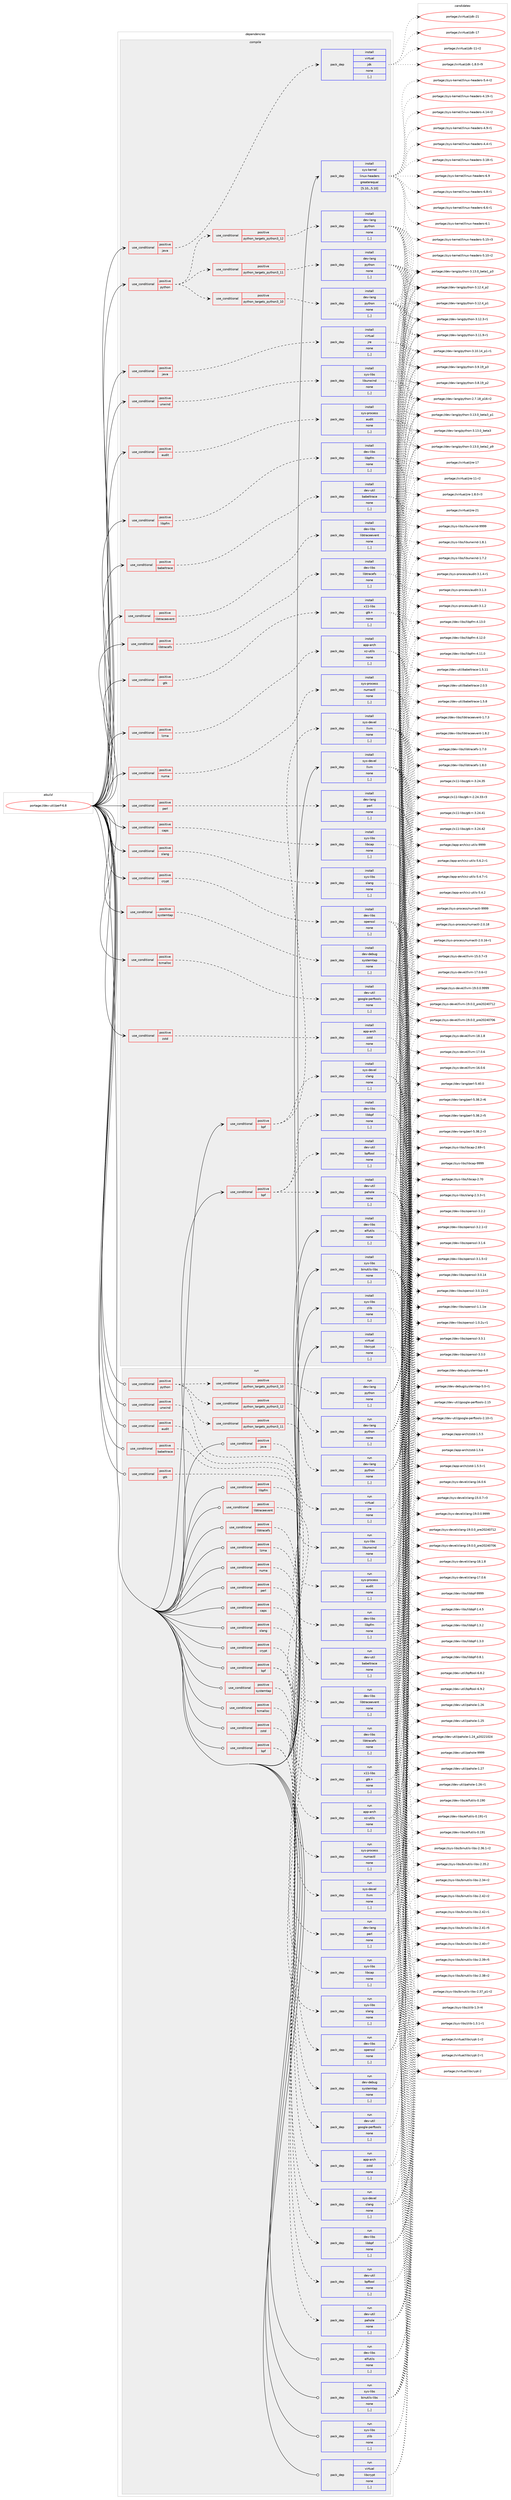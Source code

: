 digraph prolog {

# *************
# Graph options
# *************

newrank=true;
concentrate=true;
compound=true;
graph [rankdir=LR,fontname=Helvetica,fontsize=10,ranksep=1.5];#, ranksep=2.5, nodesep=0.2];
edge  [arrowhead=vee];
node  [fontname=Helvetica,fontsize=10];

# **********
# The ebuild
# **********

subgraph cluster_leftcol {
color=gray;
label=<<i>ebuild</i>>;
id [label="portage://dev-util/perf-6.8", color=red, width=4, href="../dev-util/perf-6.8.svg"];
}

# ****************
# The dependencies
# ****************

subgraph cluster_midcol {
color=gray;
label=<<i>dependencies</i>>;
subgraph cluster_compile {
fillcolor="#eeeeee";
style=filled;
label=<<i>compile</i>>;
subgraph cond61204 {
dependency217530 [label=<<TABLE BORDER="0" CELLBORDER="1" CELLSPACING="0" CELLPADDING="4"><TR><TD ROWSPAN="3" CELLPADDING="10">use_conditional</TD></TR><TR><TD>positive</TD></TR><TR><TD>audit</TD></TR></TABLE>>, shape=none, color=red];
subgraph pack154868 {
dependency217531 [label=<<TABLE BORDER="0" CELLBORDER="1" CELLSPACING="0" CELLPADDING="4" WIDTH="220"><TR><TD ROWSPAN="6" CELLPADDING="30">pack_dep</TD></TR><TR><TD WIDTH="110">install</TD></TR><TR><TD>sys-process</TD></TR><TR><TD>audit</TD></TR><TR><TD>none</TD></TR><TR><TD>[,,]</TD></TR></TABLE>>, shape=none, color=blue];
}
dependency217530:e -> dependency217531:w [weight=20,style="dashed",arrowhead="vee"];
}
id:e -> dependency217530:w [weight=20,style="solid",arrowhead="vee"];
subgraph cond61205 {
dependency217532 [label=<<TABLE BORDER="0" CELLBORDER="1" CELLSPACING="0" CELLPADDING="4"><TR><TD ROWSPAN="3" CELLPADDING="10">use_conditional</TD></TR><TR><TD>positive</TD></TR><TR><TD>babeltrace</TD></TR></TABLE>>, shape=none, color=red];
subgraph pack154869 {
dependency217533 [label=<<TABLE BORDER="0" CELLBORDER="1" CELLSPACING="0" CELLPADDING="4" WIDTH="220"><TR><TD ROWSPAN="6" CELLPADDING="30">pack_dep</TD></TR><TR><TD WIDTH="110">install</TD></TR><TR><TD>dev-util</TD></TR><TR><TD>babeltrace</TD></TR><TR><TD>none</TD></TR><TR><TD>[,,]</TD></TR></TABLE>>, shape=none, color=blue];
}
dependency217532:e -> dependency217533:w [weight=20,style="dashed",arrowhead="vee"];
}
id:e -> dependency217532:w [weight=20,style="solid",arrowhead="vee"];
subgraph cond61206 {
dependency217534 [label=<<TABLE BORDER="0" CELLBORDER="1" CELLSPACING="0" CELLPADDING="4"><TR><TD ROWSPAN="3" CELLPADDING="10">use_conditional</TD></TR><TR><TD>positive</TD></TR><TR><TD>bpf</TD></TR></TABLE>>, shape=none, color=red];
subgraph pack154870 {
dependency217535 [label=<<TABLE BORDER="0" CELLBORDER="1" CELLSPACING="0" CELLPADDING="4" WIDTH="220"><TR><TD ROWSPAN="6" CELLPADDING="30">pack_dep</TD></TR><TR><TD WIDTH="110">install</TD></TR><TR><TD>dev-libs</TD></TR><TR><TD>libbpf</TD></TR><TR><TD>none</TD></TR><TR><TD>[,,]</TD></TR></TABLE>>, shape=none, color=blue];
}
dependency217534:e -> dependency217535:w [weight=20,style="dashed",arrowhead="vee"];
subgraph pack154871 {
dependency217536 [label=<<TABLE BORDER="0" CELLBORDER="1" CELLSPACING="0" CELLPADDING="4" WIDTH="220"><TR><TD ROWSPAN="6" CELLPADDING="30">pack_dep</TD></TR><TR><TD WIDTH="110">install</TD></TR><TR><TD>dev-util</TD></TR><TR><TD>bpftool</TD></TR><TR><TD>none</TD></TR><TR><TD>[,,]</TD></TR></TABLE>>, shape=none, color=blue];
}
dependency217534:e -> dependency217536:w [weight=20,style="dashed",arrowhead="vee"];
subgraph pack154872 {
dependency217537 [label=<<TABLE BORDER="0" CELLBORDER="1" CELLSPACING="0" CELLPADDING="4" WIDTH="220"><TR><TD ROWSPAN="6" CELLPADDING="30">pack_dep</TD></TR><TR><TD WIDTH="110">install</TD></TR><TR><TD>dev-util</TD></TR><TR><TD>pahole</TD></TR><TR><TD>none</TD></TR><TR><TD>[,,]</TD></TR></TABLE>>, shape=none, color=blue];
}
dependency217534:e -> dependency217537:w [weight=20,style="dashed",arrowhead="vee"];
}
id:e -> dependency217534:w [weight=20,style="solid",arrowhead="vee"];
subgraph cond61207 {
dependency217538 [label=<<TABLE BORDER="0" CELLBORDER="1" CELLSPACING="0" CELLPADDING="4"><TR><TD ROWSPAN="3" CELLPADDING="10">use_conditional</TD></TR><TR><TD>positive</TD></TR><TR><TD>bpf</TD></TR></TABLE>>, shape=none, color=red];
subgraph pack154873 {
dependency217539 [label=<<TABLE BORDER="0" CELLBORDER="1" CELLSPACING="0" CELLPADDING="4" WIDTH="220"><TR><TD ROWSPAN="6" CELLPADDING="30">pack_dep</TD></TR><TR><TD WIDTH="110">install</TD></TR><TR><TD>sys-devel</TD></TR><TR><TD>clang</TD></TR><TR><TD>none</TD></TR><TR><TD>[,,]</TD></TR></TABLE>>, shape=none, color=blue];
}
dependency217538:e -> dependency217539:w [weight=20,style="dashed",arrowhead="vee"];
subgraph pack154874 {
dependency217540 [label=<<TABLE BORDER="0" CELLBORDER="1" CELLSPACING="0" CELLPADDING="4" WIDTH="220"><TR><TD ROWSPAN="6" CELLPADDING="30">pack_dep</TD></TR><TR><TD WIDTH="110">install</TD></TR><TR><TD>sys-devel</TD></TR><TR><TD>llvm</TD></TR><TR><TD>none</TD></TR><TR><TD>[,,]</TD></TR></TABLE>>, shape=none, color=blue];
}
dependency217538:e -> dependency217540:w [weight=20,style="dashed",arrowhead="vee"];
}
id:e -> dependency217538:w [weight=20,style="solid",arrowhead="vee"];
subgraph cond61208 {
dependency217541 [label=<<TABLE BORDER="0" CELLBORDER="1" CELLSPACING="0" CELLPADDING="4"><TR><TD ROWSPAN="3" CELLPADDING="10">use_conditional</TD></TR><TR><TD>positive</TD></TR><TR><TD>caps</TD></TR></TABLE>>, shape=none, color=red];
subgraph pack154875 {
dependency217542 [label=<<TABLE BORDER="0" CELLBORDER="1" CELLSPACING="0" CELLPADDING="4" WIDTH="220"><TR><TD ROWSPAN="6" CELLPADDING="30">pack_dep</TD></TR><TR><TD WIDTH="110">install</TD></TR><TR><TD>sys-libs</TD></TR><TR><TD>libcap</TD></TR><TR><TD>none</TD></TR><TR><TD>[,,]</TD></TR></TABLE>>, shape=none, color=blue];
}
dependency217541:e -> dependency217542:w [weight=20,style="dashed",arrowhead="vee"];
}
id:e -> dependency217541:w [weight=20,style="solid",arrowhead="vee"];
subgraph cond61209 {
dependency217543 [label=<<TABLE BORDER="0" CELLBORDER="1" CELLSPACING="0" CELLPADDING="4"><TR><TD ROWSPAN="3" CELLPADDING="10">use_conditional</TD></TR><TR><TD>positive</TD></TR><TR><TD>crypt</TD></TR></TABLE>>, shape=none, color=red];
subgraph pack154876 {
dependency217544 [label=<<TABLE BORDER="0" CELLBORDER="1" CELLSPACING="0" CELLPADDING="4" WIDTH="220"><TR><TD ROWSPAN="6" CELLPADDING="30">pack_dep</TD></TR><TR><TD WIDTH="110">install</TD></TR><TR><TD>dev-libs</TD></TR><TR><TD>openssl</TD></TR><TR><TD>none</TD></TR><TR><TD>[,,]</TD></TR></TABLE>>, shape=none, color=blue];
}
dependency217543:e -> dependency217544:w [weight=20,style="dashed",arrowhead="vee"];
}
id:e -> dependency217543:w [weight=20,style="solid",arrowhead="vee"];
subgraph cond61210 {
dependency217545 [label=<<TABLE BORDER="0" CELLBORDER="1" CELLSPACING="0" CELLPADDING="4"><TR><TD ROWSPAN="3" CELLPADDING="10">use_conditional</TD></TR><TR><TD>positive</TD></TR><TR><TD>gtk</TD></TR></TABLE>>, shape=none, color=red];
subgraph pack154877 {
dependency217546 [label=<<TABLE BORDER="0" CELLBORDER="1" CELLSPACING="0" CELLPADDING="4" WIDTH="220"><TR><TD ROWSPAN="6" CELLPADDING="30">pack_dep</TD></TR><TR><TD WIDTH="110">install</TD></TR><TR><TD>x11-libs</TD></TR><TR><TD>gtk+</TD></TR><TR><TD>none</TD></TR><TR><TD>[,,]</TD></TR></TABLE>>, shape=none, color=blue];
}
dependency217545:e -> dependency217546:w [weight=20,style="dashed",arrowhead="vee"];
}
id:e -> dependency217545:w [weight=20,style="solid",arrowhead="vee"];
subgraph cond61211 {
dependency217547 [label=<<TABLE BORDER="0" CELLBORDER="1" CELLSPACING="0" CELLPADDING="4"><TR><TD ROWSPAN="3" CELLPADDING="10">use_conditional</TD></TR><TR><TD>positive</TD></TR><TR><TD>java</TD></TR></TABLE>>, shape=none, color=red];
subgraph pack154878 {
dependency217548 [label=<<TABLE BORDER="0" CELLBORDER="1" CELLSPACING="0" CELLPADDING="4" WIDTH="220"><TR><TD ROWSPAN="6" CELLPADDING="30">pack_dep</TD></TR><TR><TD WIDTH="110">install</TD></TR><TR><TD>virtual</TD></TR><TR><TD>jdk</TD></TR><TR><TD>none</TD></TR><TR><TD>[,,]</TD></TR></TABLE>>, shape=none, color=blue];
}
dependency217547:e -> dependency217548:w [weight=20,style="dashed",arrowhead="vee"];
}
id:e -> dependency217547:w [weight=20,style="solid",arrowhead="vee"];
subgraph cond61212 {
dependency217549 [label=<<TABLE BORDER="0" CELLBORDER="1" CELLSPACING="0" CELLPADDING="4"><TR><TD ROWSPAN="3" CELLPADDING="10">use_conditional</TD></TR><TR><TD>positive</TD></TR><TR><TD>java</TD></TR></TABLE>>, shape=none, color=red];
subgraph pack154879 {
dependency217550 [label=<<TABLE BORDER="0" CELLBORDER="1" CELLSPACING="0" CELLPADDING="4" WIDTH="220"><TR><TD ROWSPAN="6" CELLPADDING="30">pack_dep</TD></TR><TR><TD WIDTH="110">install</TD></TR><TR><TD>virtual</TD></TR><TR><TD>jre</TD></TR><TR><TD>none</TD></TR><TR><TD>[,,]</TD></TR></TABLE>>, shape=none, color=blue];
}
dependency217549:e -> dependency217550:w [weight=20,style="dashed",arrowhead="vee"];
}
id:e -> dependency217549:w [weight=20,style="solid",arrowhead="vee"];
subgraph cond61213 {
dependency217551 [label=<<TABLE BORDER="0" CELLBORDER="1" CELLSPACING="0" CELLPADDING="4"><TR><TD ROWSPAN="3" CELLPADDING="10">use_conditional</TD></TR><TR><TD>positive</TD></TR><TR><TD>libpfm</TD></TR></TABLE>>, shape=none, color=red];
subgraph pack154880 {
dependency217552 [label=<<TABLE BORDER="0" CELLBORDER="1" CELLSPACING="0" CELLPADDING="4" WIDTH="220"><TR><TD ROWSPAN="6" CELLPADDING="30">pack_dep</TD></TR><TR><TD WIDTH="110">install</TD></TR><TR><TD>dev-libs</TD></TR><TR><TD>libpfm</TD></TR><TR><TD>none</TD></TR><TR><TD>[,,]</TD></TR></TABLE>>, shape=none, color=blue];
}
dependency217551:e -> dependency217552:w [weight=20,style="dashed",arrowhead="vee"];
}
id:e -> dependency217551:w [weight=20,style="solid",arrowhead="vee"];
subgraph cond61214 {
dependency217553 [label=<<TABLE BORDER="0" CELLBORDER="1" CELLSPACING="0" CELLPADDING="4"><TR><TD ROWSPAN="3" CELLPADDING="10">use_conditional</TD></TR><TR><TD>positive</TD></TR><TR><TD>libtraceevent</TD></TR></TABLE>>, shape=none, color=red];
subgraph pack154881 {
dependency217554 [label=<<TABLE BORDER="0" CELLBORDER="1" CELLSPACING="0" CELLPADDING="4" WIDTH="220"><TR><TD ROWSPAN="6" CELLPADDING="30">pack_dep</TD></TR><TR><TD WIDTH="110">install</TD></TR><TR><TD>dev-libs</TD></TR><TR><TD>libtraceevent</TD></TR><TR><TD>none</TD></TR><TR><TD>[,,]</TD></TR></TABLE>>, shape=none, color=blue];
}
dependency217553:e -> dependency217554:w [weight=20,style="dashed",arrowhead="vee"];
}
id:e -> dependency217553:w [weight=20,style="solid",arrowhead="vee"];
subgraph cond61215 {
dependency217555 [label=<<TABLE BORDER="0" CELLBORDER="1" CELLSPACING="0" CELLPADDING="4"><TR><TD ROWSPAN="3" CELLPADDING="10">use_conditional</TD></TR><TR><TD>positive</TD></TR><TR><TD>libtracefs</TD></TR></TABLE>>, shape=none, color=red];
subgraph pack154882 {
dependency217556 [label=<<TABLE BORDER="0" CELLBORDER="1" CELLSPACING="0" CELLPADDING="4" WIDTH="220"><TR><TD ROWSPAN="6" CELLPADDING="30">pack_dep</TD></TR><TR><TD WIDTH="110">install</TD></TR><TR><TD>dev-libs</TD></TR><TR><TD>libtracefs</TD></TR><TR><TD>none</TD></TR><TR><TD>[,,]</TD></TR></TABLE>>, shape=none, color=blue];
}
dependency217555:e -> dependency217556:w [weight=20,style="dashed",arrowhead="vee"];
}
id:e -> dependency217555:w [weight=20,style="solid",arrowhead="vee"];
subgraph cond61216 {
dependency217557 [label=<<TABLE BORDER="0" CELLBORDER="1" CELLSPACING="0" CELLPADDING="4"><TR><TD ROWSPAN="3" CELLPADDING="10">use_conditional</TD></TR><TR><TD>positive</TD></TR><TR><TD>lzma</TD></TR></TABLE>>, shape=none, color=red];
subgraph pack154883 {
dependency217558 [label=<<TABLE BORDER="0" CELLBORDER="1" CELLSPACING="0" CELLPADDING="4" WIDTH="220"><TR><TD ROWSPAN="6" CELLPADDING="30">pack_dep</TD></TR><TR><TD WIDTH="110">install</TD></TR><TR><TD>app-arch</TD></TR><TR><TD>xz-utils</TD></TR><TR><TD>none</TD></TR><TR><TD>[,,]</TD></TR></TABLE>>, shape=none, color=blue];
}
dependency217557:e -> dependency217558:w [weight=20,style="dashed",arrowhead="vee"];
}
id:e -> dependency217557:w [weight=20,style="solid",arrowhead="vee"];
subgraph cond61217 {
dependency217559 [label=<<TABLE BORDER="0" CELLBORDER="1" CELLSPACING="0" CELLPADDING="4"><TR><TD ROWSPAN="3" CELLPADDING="10">use_conditional</TD></TR><TR><TD>positive</TD></TR><TR><TD>numa</TD></TR></TABLE>>, shape=none, color=red];
subgraph pack154884 {
dependency217560 [label=<<TABLE BORDER="0" CELLBORDER="1" CELLSPACING="0" CELLPADDING="4" WIDTH="220"><TR><TD ROWSPAN="6" CELLPADDING="30">pack_dep</TD></TR><TR><TD WIDTH="110">install</TD></TR><TR><TD>sys-process</TD></TR><TR><TD>numactl</TD></TR><TR><TD>none</TD></TR><TR><TD>[,,]</TD></TR></TABLE>>, shape=none, color=blue];
}
dependency217559:e -> dependency217560:w [weight=20,style="dashed",arrowhead="vee"];
}
id:e -> dependency217559:w [weight=20,style="solid",arrowhead="vee"];
subgraph cond61218 {
dependency217561 [label=<<TABLE BORDER="0" CELLBORDER="1" CELLSPACING="0" CELLPADDING="4"><TR><TD ROWSPAN="3" CELLPADDING="10">use_conditional</TD></TR><TR><TD>positive</TD></TR><TR><TD>perl</TD></TR></TABLE>>, shape=none, color=red];
subgraph pack154885 {
dependency217562 [label=<<TABLE BORDER="0" CELLBORDER="1" CELLSPACING="0" CELLPADDING="4" WIDTH="220"><TR><TD ROWSPAN="6" CELLPADDING="30">pack_dep</TD></TR><TR><TD WIDTH="110">install</TD></TR><TR><TD>dev-lang</TD></TR><TR><TD>perl</TD></TR><TR><TD>none</TD></TR><TR><TD>[,,]</TD></TR></TABLE>>, shape=none, color=blue];
}
dependency217561:e -> dependency217562:w [weight=20,style="dashed",arrowhead="vee"];
}
id:e -> dependency217561:w [weight=20,style="solid",arrowhead="vee"];
subgraph cond61219 {
dependency217563 [label=<<TABLE BORDER="0" CELLBORDER="1" CELLSPACING="0" CELLPADDING="4"><TR><TD ROWSPAN="3" CELLPADDING="10">use_conditional</TD></TR><TR><TD>positive</TD></TR><TR><TD>python</TD></TR></TABLE>>, shape=none, color=red];
subgraph cond61220 {
dependency217564 [label=<<TABLE BORDER="0" CELLBORDER="1" CELLSPACING="0" CELLPADDING="4"><TR><TD ROWSPAN="3" CELLPADDING="10">use_conditional</TD></TR><TR><TD>positive</TD></TR><TR><TD>python_targets_python3_10</TD></TR></TABLE>>, shape=none, color=red];
subgraph pack154886 {
dependency217565 [label=<<TABLE BORDER="0" CELLBORDER="1" CELLSPACING="0" CELLPADDING="4" WIDTH="220"><TR><TD ROWSPAN="6" CELLPADDING="30">pack_dep</TD></TR><TR><TD WIDTH="110">install</TD></TR><TR><TD>dev-lang</TD></TR><TR><TD>python</TD></TR><TR><TD>none</TD></TR><TR><TD>[,,]</TD></TR></TABLE>>, shape=none, color=blue];
}
dependency217564:e -> dependency217565:w [weight=20,style="dashed",arrowhead="vee"];
}
dependency217563:e -> dependency217564:w [weight=20,style="dashed",arrowhead="vee"];
subgraph cond61221 {
dependency217566 [label=<<TABLE BORDER="0" CELLBORDER="1" CELLSPACING="0" CELLPADDING="4"><TR><TD ROWSPAN="3" CELLPADDING="10">use_conditional</TD></TR><TR><TD>positive</TD></TR><TR><TD>python_targets_python3_11</TD></TR></TABLE>>, shape=none, color=red];
subgraph pack154887 {
dependency217567 [label=<<TABLE BORDER="0" CELLBORDER="1" CELLSPACING="0" CELLPADDING="4" WIDTH="220"><TR><TD ROWSPAN="6" CELLPADDING="30">pack_dep</TD></TR><TR><TD WIDTH="110">install</TD></TR><TR><TD>dev-lang</TD></TR><TR><TD>python</TD></TR><TR><TD>none</TD></TR><TR><TD>[,,]</TD></TR></TABLE>>, shape=none, color=blue];
}
dependency217566:e -> dependency217567:w [weight=20,style="dashed",arrowhead="vee"];
}
dependency217563:e -> dependency217566:w [weight=20,style="dashed",arrowhead="vee"];
subgraph cond61222 {
dependency217568 [label=<<TABLE BORDER="0" CELLBORDER="1" CELLSPACING="0" CELLPADDING="4"><TR><TD ROWSPAN="3" CELLPADDING="10">use_conditional</TD></TR><TR><TD>positive</TD></TR><TR><TD>python_targets_python3_12</TD></TR></TABLE>>, shape=none, color=red];
subgraph pack154888 {
dependency217569 [label=<<TABLE BORDER="0" CELLBORDER="1" CELLSPACING="0" CELLPADDING="4" WIDTH="220"><TR><TD ROWSPAN="6" CELLPADDING="30">pack_dep</TD></TR><TR><TD WIDTH="110">install</TD></TR><TR><TD>dev-lang</TD></TR><TR><TD>python</TD></TR><TR><TD>none</TD></TR><TR><TD>[,,]</TD></TR></TABLE>>, shape=none, color=blue];
}
dependency217568:e -> dependency217569:w [weight=20,style="dashed",arrowhead="vee"];
}
dependency217563:e -> dependency217568:w [weight=20,style="dashed",arrowhead="vee"];
}
id:e -> dependency217563:w [weight=20,style="solid",arrowhead="vee"];
subgraph cond61223 {
dependency217570 [label=<<TABLE BORDER="0" CELLBORDER="1" CELLSPACING="0" CELLPADDING="4"><TR><TD ROWSPAN="3" CELLPADDING="10">use_conditional</TD></TR><TR><TD>positive</TD></TR><TR><TD>slang</TD></TR></TABLE>>, shape=none, color=red];
subgraph pack154889 {
dependency217571 [label=<<TABLE BORDER="0" CELLBORDER="1" CELLSPACING="0" CELLPADDING="4" WIDTH="220"><TR><TD ROWSPAN="6" CELLPADDING="30">pack_dep</TD></TR><TR><TD WIDTH="110">install</TD></TR><TR><TD>sys-libs</TD></TR><TR><TD>slang</TD></TR><TR><TD>none</TD></TR><TR><TD>[,,]</TD></TR></TABLE>>, shape=none, color=blue];
}
dependency217570:e -> dependency217571:w [weight=20,style="dashed",arrowhead="vee"];
}
id:e -> dependency217570:w [weight=20,style="solid",arrowhead="vee"];
subgraph cond61224 {
dependency217572 [label=<<TABLE BORDER="0" CELLBORDER="1" CELLSPACING="0" CELLPADDING="4"><TR><TD ROWSPAN="3" CELLPADDING="10">use_conditional</TD></TR><TR><TD>positive</TD></TR><TR><TD>systemtap</TD></TR></TABLE>>, shape=none, color=red];
subgraph pack154890 {
dependency217573 [label=<<TABLE BORDER="0" CELLBORDER="1" CELLSPACING="0" CELLPADDING="4" WIDTH="220"><TR><TD ROWSPAN="6" CELLPADDING="30">pack_dep</TD></TR><TR><TD WIDTH="110">install</TD></TR><TR><TD>dev-debug</TD></TR><TR><TD>systemtap</TD></TR><TR><TD>none</TD></TR><TR><TD>[,,]</TD></TR></TABLE>>, shape=none, color=blue];
}
dependency217572:e -> dependency217573:w [weight=20,style="dashed",arrowhead="vee"];
}
id:e -> dependency217572:w [weight=20,style="solid",arrowhead="vee"];
subgraph cond61225 {
dependency217574 [label=<<TABLE BORDER="0" CELLBORDER="1" CELLSPACING="0" CELLPADDING="4"><TR><TD ROWSPAN="3" CELLPADDING="10">use_conditional</TD></TR><TR><TD>positive</TD></TR><TR><TD>tcmalloc</TD></TR></TABLE>>, shape=none, color=red];
subgraph pack154891 {
dependency217575 [label=<<TABLE BORDER="0" CELLBORDER="1" CELLSPACING="0" CELLPADDING="4" WIDTH="220"><TR><TD ROWSPAN="6" CELLPADDING="30">pack_dep</TD></TR><TR><TD WIDTH="110">install</TD></TR><TR><TD>dev-util</TD></TR><TR><TD>google-perftools</TD></TR><TR><TD>none</TD></TR><TR><TD>[,,]</TD></TR></TABLE>>, shape=none, color=blue];
}
dependency217574:e -> dependency217575:w [weight=20,style="dashed",arrowhead="vee"];
}
id:e -> dependency217574:w [weight=20,style="solid",arrowhead="vee"];
subgraph cond61226 {
dependency217576 [label=<<TABLE BORDER="0" CELLBORDER="1" CELLSPACING="0" CELLPADDING="4"><TR><TD ROWSPAN="3" CELLPADDING="10">use_conditional</TD></TR><TR><TD>positive</TD></TR><TR><TD>unwind</TD></TR></TABLE>>, shape=none, color=red];
subgraph pack154892 {
dependency217577 [label=<<TABLE BORDER="0" CELLBORDER="1" CELLSPACING="0" CELLPADDING="4" WIDTH="220"><TR><TD ROWSPAN="6" CELLPADDING="30">pack_dep</TD></TR><TR><TD WIDTH="110">install</TD></TR><TR><TD>sys-libs</TD></TR><TR><TD>libunwind</TD></TR><TR><TD>none</TD></TR><TR><TD>[,,]</TD></TR></TABLE>>, shape=none, color=blue];
}
dependency217576:e -> dependency217577:w [weight=20,style="dashed",arrowhead="vee"];
}
id:e -> dependency217576:w [weight=20,style="solid",arrowhead="vee"];
subgraph cond61227 {
dependency217578 [label=<<TABLE BORDER="0" CELLBORDER="1" CELLSPACING="0" CELLPADDING="4"><TR><TD ROWSPAN="3" CELLPADDING="10">use_conditional</TD></TR><TR><TD>positive</TD></TR><TR><TD>zstd</TD></TR></TABLE>>, shape=none, color=red];
subgraph pack154893 {
dependency217579 [label=<<TABLE BORDER="0" CELLBORDER="1" CELLSPACING="0" CELLPADDING="4" WIDTH="220"><TR><TD ROWSPAN="6" CELLPADDING="30">pack_dep</TD></TR><TR><TD WIDTH="110">install</TD></TR><TR><TD>app-arch</TD></TR><TR><TD>zstd</TD></TR><TR><TD>none</TD></TR><TR><TD>[,,]</TD></TR></TABLE>>, shape=none, color=blue];
}
dependency217578:e -> dependency217579:w [weight=20,style="dashed",arrowhead="vee"];
}
id:e -> dependency217578:w [weight=20,style="solid",arrowhead="vee"];
subgraph pack154894 {
dependency217580 [label=<<TABLE BORDER="0" CELLBORDER="1" CELLSPACING="0" CELLPADDING="4" WIDTH="220"><TR><TD ROWSPAN="6" CELLPADDING="30">pack_dep</TD></TR><TR><TD WIDTH="110">install</TD></TR><TR><TD>dev-libs</TD></TR><TR><TD>elfutils</TD></TR><TR><TD>none</TD></TR><TR><TD>[,,]</TD></TR></TABLE>>, shape=none, color=blue];
}
id:e -> dependency217580:w [weight=20,style="solid",arrowhead="vee"];
subgraph pack154895 {
dependency217581 [label=<<TABLE BORDER="0" CELLBORDER="1" CELLSPACING="0" CELLPADDING="4" WIDTH="220"><TR><TD ROWSPAN="6" CELLPADDING="30">pack_dep</TD></TR><TR><TD WIDTH="110">install</TD></TR><TR><TD>sys-kernel</TD></TR><TR><TD>linux-headers</TD></TR><TR><TD>greaterequal</TD></TR><TR><TD>[5.10,,,5.10]</TD></TR></TABLE>>, shape=none, color=blue];
}
id:e -> dependency217581:w [weight=20,style="solid",arrowhead="vee"];
subgraph pack154896 {
dependency217582 [label=<<TABLE BORDER="0" CELLBORDER="1" CELLSPACING="0" CELLPADDING="4" WIDTH="220"><TR><TD ROWSPAN="6" CELLPADDING="30">pack_dep</TD></TR><TR><TD WIDTH="110">install</TD></TR><TR><TD>sys-libs</TD></TR><TR><TD>binutils-libs</TD></TR><TR><TD>none</TD></TR><TR><TD>[,,]</TD></TR></TABLE>>, shape=none, color=blue];
}
id:e -> dependency217582:w [weight=20,style="solid",arrowhead="vee"];
subgraph pack154897 {
dependency217583 [label=<<TABLE BORDER="0" CELLBORDER="1" CELLSPACING="0" CELLPADDING="4" WIDTH="220"><TR><TD ROWSPAN="6" CELLPADDING="30">pack_dep</TD></TR><TR><TD WIDTH="110">install</TD></TR><TR><TD>sys-libs</TD></TR><TR><TD>zlib</TD></TR><TR><TD>none</TD></TR><TR><TD>[,,]</TD></TR></TABLE>>, shape=none, color=blue];
}
id:e -> dependency217583:w [weight=20,style="solid",arrowhead="vee"];
subgraph pack154898 {
dependency217584 [label=<<TABLE BORDER="0" CELLBORDER="1" CELLSPACING="0" CELLPADDING="4" WIDTH="220"><TR><TD ROWSPAN="6" CELLPADDING="30">pack_dep</TD></TR><TR><TD WIDTH="110">install</TD></TR><TR><TD>virtual</TD></TR><TR><TD>libcrypt</TD></TR><TR><TD>none</TD></TR><TR><TD>[,,]</TD></TR></TABLE>>, shape=none, color=blue];
}
id:e -> dependency217584:w [weight=20,style="solid",arrowhead="vee"];
subgraph pack154899 {
dependency217585 [label=<<TABLE BORDER="0" CELLBORDER="1" CELLSPACING="0" CELLPADDING="4" WIDTH="220"><TR><TD ROWSPAN="6" CELLPADDING="30">pack_dep</TD></TR><TR><TD WIDTH="110">install</TD></TR><TR><TD>sys-devel</TD></TR><TR><TD>llvm</TD></TR><TR><TD>none</TD></TR><TR><TD>[,,]</TD></TR></TABLE>>, shape=none, color=blue];
}
id:e -> dependency217585:w [weight=20,style="solid",arrowhead="vee"];
}
subgraph cluster_compileandrun {
fillcolor="#eeeeee";
style=filled;
label=<<i>compile and run</i>>;
}
subgraph cluster_run {
fillcolor="#eeeeee";
style=filled;
label=<<i>run</i>>;
subgraph cond61228 {
dependency217586 [label=<<TABLE BORDER="0" CELLBORDER="1" CELLSPACING="0" CELLPADDING="4"><TR><TD ROWSPAN="3" CELLPADDING="10">use_conditional</TD></TR><TR><TD>positive</TD></TR><TR><TD>audit</TD></TR></TABLE>>, shape=none, color=red];
subgraph pack154900 {
dependency217587 [label=<<TABLE BORDER="0" CELLBORDER="1" CELLSPACING="0" CELLPADDING="4" WIDTH="220"><TR><TD ROWSPAN="6" CELLPADDING="30">pack_dep</TD></TR><TR><TD WIDTH="110">run</TD></TR><TR><TD>sys-process</TD></TR><TR><TD>audit</TD></TR><TR><TD>none</TD></TR><TR><TD>[,,]</TD></TR></TABLE>>, shape=none, color=blue];
}
dependency217586:e -> dependency217587:w [weight=20,style="dashed",arrowhead="vee"];
}
id:e -> dependency217586:w [weight=20,style="solid",arrowhead="odot"];
subgraph cond61229 {
dependency217588 [label=<<TABLE BORDER="0" CELLBORDER="1" CELLSPACING="0" CELLPADDING="4"><TR><TD ROWSPAN="3" CELLPADDING="10">use_conditional</TD></TR><TR><TD>positive</TD></TR><TR><TD>babeltrace</TD></TR></TABLE>>, shape=none, color=red];
subgraph pack154901 {
dependency217589 [label=<<TABLE BORDER="0" CELLBORDER="1" CELLSPACING="0" CELLPADDING="4" WIDTH="220"><TR><TD ROWSPAN="6" CELLPADDING="30">pack_dep</TD></TR><TR><TD WIDTH="110">run</TD></TR><TR><TD>dev-util</TD></TR><TR><TD>babeltrace</TD></TR><TR><TD>none</TD></TR><TR><TD>[,,]</TD></TR></TABLE>>, shape=none, color=blue];
}
dependency217588:e -> dependency217589:w [weight=20,style="dashed",arrowhead="vee"];
}
id:e -> dependency217588:w [weight=20,style="solid",arrowhead="odot"];
subgraph cond61230 {
dependency217590 [label=<<TABLE BORDER="0" CELLBORDER="1" CELLSPACING="0" CELLPADDING="4"><TR><TD ROWSPAN="3" CELLPADDING="10">use_conditional</TD></TR><TR><TD>positive</TD></TR><TR><TD>bpf</TD></TR></TABLE>>, shape=none, color=red];
subgraph pack154902 {
dependency217591 [label=<<TABLE BORDER="0" CELLBORDER="1" CELLSPACING="0" CELLPADDING="4" WIDTH="220"><TR><TD ROWSPAN="6" CELLPADDING="30">pack_dep</TD></TR><TR><TD WIDTH="110">run</TD></TR><TR><TD>dev-libs</TD></TR><TR><TD>libbpf</TD></TR><TR><TD>none</TD></TR><TR><TD>[,,]</TD></TR></TABLE>>, shape=none, color=blue];
}
dependency217590:e -> dependency217591:w [weight=20,style="dashed",arrowhead="vee"];
subgraph pack154903 {
dependency217592 [label=<<TABLE BORDER="0" CELLBORDER="1" CELLSPACING="0" CELLPADDING="4" WIDTH="220"><TR><TD ROWSPAN="6" CELLPADDING="30">pack_dep</TD></TR><TR><TD WIDTH="110">run</TD></TR><TR><TD>dev-util</TD></TR><TR><TD>bpftool</TD></TR><TR><TD>none</TD></TR><TR><TD>[,,]</TD></TR></TABLE>>, shape=none, color=blue];
}
dependency217590:e -> dependency217592:w [weight=20,style="dashed",arrowhead="vee"];
subgraph pack154904 {
dependency217593 [label=<<TABLE BORDER="0" CELLBORDER="1" CELLSPACING="0" CELLPADDING="4" WIDTH="220"><TR><TD ROWSPAN="6" CELLPADDING="30">pack_dep</TD></TR><TR><TD WIDTH="110">run</TD></TR><TR><TD>dev-util</TD></TR><TR><TD>pahole</TD></TR><TR><TD>none</TD></TR><TR><TD>[,,]</TD></TR></TABLE>>, shape=none, color=blue];
}
dependency217590:e -> dependency217593:w [weight=20,style="dashed",arrowhead="vee"];
}
id:e -> dependency217590:w [weight=20,style="solid",arrowhead="odot"];
subgraph cond61231 {
dependency217594 [label=<<TABLE BORDER="0" CELLBORDER="1" CELLSPACING="0" CELLPADDING="4"><TR><TD ROWSPAN="3" CELLPADDING="10">use_conditional</TD></TR><TR><TD>positive</TD></TR><TR><TD>bpf</TD></TR></TABLE>>, shape=none, color=red];
subgraph pack154905 {
dependency217595 [label=<<TABLE BORDER="0" CELLBORDER="1" CELLSPACING="0" CELLPADDING="4" WIDTH="220"><TR><TD ROWSPAN="6" CELLPADDING="30">pack_dep</TD></TR><TR><TD WIDTH="110">run</TD></TR><TR><TD>sys-devel</TD></TR><TR><TD>clang</TD></TR><TR><TD>none</TD></TR><TR><TD>[,,]</TD></TR></TABLE>>, shape=none, color=blue];
}
dependency217594:e -> dependency217595:w [weight=20,style="dashed",arrowhead="vee"];
subgraph pack154906 {
dependency217596 [label=<<TABLE BORDER="0" CELLBORDER="1" CELLSPACING="0" CELLPADDING="4" WIDTH="220"><TR><TD ROWSPAN="6" CELLPADDING="30">pack_dep</TD></TR><TR><TD WIDTH="110">run</TD></TR><TR><TD>sys-devel</TD></TR><TR><TD>llvm</TD></TR><TR><TD>none</TD></TR><TR><TD>[,,]</TD></TR></TABLE>>, shape=none, color=blue];
}
dependency217594:e -> dependency217596:w [weight=20,style="dashed",arrowhead="vee"];
}
id:e -> dependency217594:w [weight=20,style="solid",arrowhead="odot"];
subgraph cond61232 {
dependency217597 [label=<<TABLE BORDER="0" CELLBORDER="1" CELLSPACING="0" CELLPADDING="4"><TR><TD ROWSPAN="3" CELLPADDING="10">use_conditional</TD></TR><TR><TD>positive</TD></TR><TR><TD>caps</TD></TR></TABLE>>, shape=none, color=red];
subgraph pack154907 {
dependency217598 [label=<<TABLE BORDER="0" CELLBORDER="1" CELLSPACING="0" CELLPADDING="4" WIDTH="220"><TR><TD ROWSPAN="6" CELLPADDING="30">pack_dep</TD></TR><TR><TD WIDTH="110">run</TD></TR><TR><TD>sys-libs</TD></TR><TR><TD>libcap</TD></TR><TR><TD>none</TD></TR><TR><TD>[,,]</TD></TR></TABLE>>, shape=none, color=blue];
}
dependency217597:e -> dependency217598:w [weight=20,style="dashed",arrowhead="vee"];
}
id:e -> dependency217597:w [weight=20,style="solid",arrowhead="odot"];
subgraph cond61233 {
dependency217599 [label=<<TABLE BORDER="0" CELLBORDER="1" CELLSPACING="0" CELLPADDING="4"><TR><TD ROWSPAN="3" CELLPADDING="10">use_conditional</TD></TR><TR><TD>positive</TD></TR><TR><TD>crypt</TD></TR></TABLE>>, shape=none, color=red];
subgraph pack154908 {
dependency217600 [label=<<TABLE BORDER="0" CELLBORDER="1" CELLSPACING="0" CELLPADDING="4" WIDTH="220"><TR><TD ROWSPAN="6" CELLPADDING="30">pack_dep</TD></TR><TR><TD WIDTH="110">run</TD></TR><TR><TD>dev-libs</TD></TR><TR><TD>openssl</TD></TR><TR><TD>none</TD></TR><TR><TD>[,,]</TD></TR></TABLE>>, shape=none, color=blue];
}
dependency217599:e -> dependency217600:w [weight=20,style="dashed",arrowhead="vee"];
}
id:e -> dependency217599:w [weight=20,style="solid",arrowhead="odot"];
subgraph cond61234 {
dependency217601 [label=<<TABLE BORDER="0" CELLBORDER="1" CELLSPACING="0" CELLPADDING="4"><TR><TD ROWSPAN="3" CELLPADDING="10">use_conditional</TD></TR><TR><TD>positive</TD></TR><TR><TD>gtk</TD></TR></TABLE>>, shape=none, color=red];
subgraph pack154909 {
dependency217602 [label=<<TABLE BORDER="0" CELLBORDER="1" CELLSPACING="0" CELLPADDING="4" WIDTH="220"><TR><TD ROWSPAN="6" CELLPADDING="30">pack_dep</TD></TR><TR><TD WIDTH="110">run</TD></TR><TR><TD>x11-libs</TD></TR><TR><TD>gtk+</TD></TR><TR><TD>none</TD></TR><TR><TD>[,,]</TD></TR></TABLE>>, shape=none, color=blue];
}
dependency217601:e -> dependency217602:w [weight=20,style="dashed",arrowhead="vee"];
}
id:e -> dependency217601:w [weight=20,style="solid",arrowhead="odot"];
subgraph cond61235 {
dependency217603 [label=<<TABLE BORDER="0" CELLBORDER="1" CELLSPACING="0" CELLPADDING="4"><TR><TD ROWSPAN="3" CELLPADDING="10">use_conditional</TD></TR><TR><TD>positive</TD></TR><TR><TD>java</TD></TR></TABLE>>, shape=none, color=red];
subgraph pack154910 {
dependency217604 [label=<<TABLE BORDER="0" CELLBORDER="1" CELLSPACING="0" CELLPADDING="4" WIDTH="220"><TR><TD ROWSPAN="6" CELLPADDING="30">pack_dep</TD></TR><TR><TD WIDTH="110">run</TD></TR><TR><TD>virtual</TD></TR><TR><TD>jre</TD></TR><TR><TD>none</TD></TR><TR><TD>[,,]</TD></TR></TABLE>>, shape=none, color=blue];
}
dependency217603:e -> dependency217604:w [weight=20,style="dashed",arrowhead="vee"];
}
id:e -> dependency217603:w [weight=20,style="solid",arrowhead="odot"];
subgraph cond61236 {
dependency217605 [label=<<TABLE BORDER="0" CELLBORDER="1" CELLSPACING="0" CELLPADDING="4"><TR><TD ROWSPAN="3" CELLPADDING="10">use_conditional</TD></TR><TR><TD>positive</TD></TR><TR><TD>libpfm</TD></TR></TABLE>>, shape=none, color=red];
subgraph pack154911 {
dependency217606 [label=<<TABLE BORDER="0" CELLBORDER="1" CELLSPACING="0" CELLPADDING="4" WIDTH="220"><TR><TD ROWSPAN="6" CELLPADDING="30">pack_dep</TD></TR><TR><TD WIDTH="110">run</TD></TR><TR><TD>dev-libs</TD></TR><TR><TD>libpfm</TD></TR><TR><TD>none</TD></TR><TR><TD>[,,]</TD></TR></TABLE>>, shape=none, color=blue];
}
dependency217605:e -> dependency217606:w [weight=20,style="dashed",arrowhead="vee"];
}
id:e -> dependency217605:w [weight=20,style="solid",arrowhead="odot"];
subgraph cond61237 {
dependency217607 [label=<<TABLE BORDER="0" CELLBORDER="1" CELLSPACING="0" CELLPADDING="4"><TR><TD ROWSPAN="3" CELLPADDING="10">use_conditional</TD></TR><TR><TD>positive</TD></TR><TR><TD>libtraceevent</TD></TR></TABLE>>, shape=none, color=red];
subgraph pack154912 {
dependency217608 [label=<<TABLE BORDER="0" CELLBORDER="1" CELLSPACING="0" CELLPADDING="4" WIDTH="220"><TR><TD ROWSPAN="6" CELLPADDING="30">pack_dep</TD></TR><TR><TD WIDTH="110">run</TD></TR><TR><TD>dev-libs</TD></TR><TR><TD>libtraceevent</TD></TR><TR><TD>none</TD></TR><TR><TD>[,,]</TD></TR></TABLE>>, shape=none, color=blue];
}
dependency217607:e -> dependency217608:w [weight=20,style="dashed",arrowhead="vee"];
}
id:e -> dependency217607:w [weight=20,style="solid",arrowhead="odot"];
subgraph cond61238 {
dependency217609 [label=<<TABLE BORDER="0" CELLBORDER="1" CELLSPACING="0" CELLPADDING="4"><TR><TD ROWSPAN="3" CELLPADDING="10">use_conditional</TD></TR><TR><TD>positive</TD></TR><TR><TD>libtracefs</TD></TR></TABLE>>, shape=none, color=red];
subgraph pack154913 {
dependency217610 [label=<<TABLE BORDER="0" CELLBORDER="1" CELLSPACING="0" CELLPADDING="4" WIDTH="220"><TR><TD ROWSPAN="6" CELLPADDING="30">pack_dep</TD></TR><TR><TD WIDTH="110">run</TD></TR><TR><TD>dev-libs</TD></TR><TR><TD>libtracefs</TD></TR><TR><TD>none</TD></TR><TR><TD>[,,]</TD></TR></TABLE>>, shape=none, color=blue];
}
dependency217609:e -> dependency217610:w [weight=20,style="dashed",arrowhead="vee"];
}
id:e -> dependency217609:w [weight=20,style="solid",arrowhead="odot"];
subgraph cond61239 {
dependency217611 [label=<<TABLE BORDER="0" CELLBORDER="1" CELLSPACING="0" CELLPADDING="4"><TR><TD ROWSPAN="3" CELLPADDING="10">use_conditional</TD></TR><TR><TD>positive</TD></TR><TR><TD>lzma</TD></TR></TABLE>>, shape=none, color=red];
subgraph pack154914 {
dependency217612 [label=<<TABLE BORDER="0" CELLBORDER="1" CELLSPACING="0" CELLPADDING="4" WIDTH="220"><TR><TD ROWSPAN="6" CELLPADDING="30">pack_dep</TD></TR><TR><TD WIDTH="110">run</TD></TR><TR><TD>app-arch</TD></TR><TR><TD>xz-utils</TD></TR><TR><TD>none</TD></TR><TR><TD>[,,]</TD></TR></TABLE>>, shape=none, color=blue];
}
dependency217611:e -> dependency217612:w [weight=20,style="dashed",arrowhead="vee"];
}
id:e -> dependency217611:w [weight=20,style="solid",arrowhead="odot"];
subgraph cond61240 {
dependency217613 [label=<<TABLE BORDER="0" CELLBORDER="1" CELLSPACING="0" CELLPADDING="4"><TR><TD ROWSPAN="3" CELLPADDING="10">use_conditional</TD></TR><TR><TD>positive</TD></TR><TR><TD>numa</TD></TR></TABLE>>, shape=none, color=red];
subgraph pack154915 {
dependency217614 [label=<<TABLE BORDER="0" CELLBORDER="1" CELLSPACING="0" CELLPADDING="4" WIDTH="220"><TR><TD ROWSPAN="6" CELLPADDING="30">pack_dep</TD></TR><TR><TD WIDTH="110">run</TD></TR><TR><TD>sys-process</TD></TR><TR><TD>numactl</TD></TR><TR><TD>none</TD></TR><TR><TD>[,,]</TD></TR></TABLE>>, shape=none, color=blue];
}
dependency217613:e -> dependency217614:w [weight=20,style="dashed",arrowhead="vee"];
}
id:e -> dependency217613:w [weight=20,style="solid",arrowhead="odot"];
subgraph cond61241 {
dependency217615 [label=<<TABLE BORDER="0" CELLBORDER="1" CELLSPACING="0" CELLPADDING="4"><TR><TD ROWSPAN="3" CELLPADDING="10">use_conditional</TD></TR><TR><TD>positive</TD></TR><TR><TD>perl</TD></TR></TABLE>>, shape=none, color=red];
subgraph pack154916 {
dependency217616 [label=<<TABLE BORDER="0" CELLBORDER="1" CELLSPACING="0" CELLPADDING="4" WIDTH="220"><TR><TD ROWSPAN="6" CELLPADDING="30">pack_dep</TD></TR><TR><TD WIDTH="110">run</TD></TR><TR><TD>dev-lang</TD></TR><TR><TD>perl</TD></TR><TR><TD>none</TD></TR><TR><TD>[,,]</TD></TR></TABLE>>, shape=none, color=blue];
}
dependency217615:e -> dependency217616:w [weight=20,style="dashed",arrowhead="vee"];
}
id:e -> dependency217615:w [weight=20,style="solid",arrowhead="odot"];
subgraph cond61242 {
dependency217617 [label=<<TABLE BORDER="0" CELLBORDER="1" CELLSPACING="0" CELLPADDING="4"><TR><TD ROWSPAN="3" CELLPADDING="10">use_conditional</TD></TR><TR><TD>positive</TD></TR><TR><TD>python</TD></TR></TABLE>>, shape=none, color=red];
subgraph cond61243 {
dependency217618 [label=<<TABLE BORDER="0" CELLBORDER="1" CELLSPACING="0" CELLPADDING="4"><TR><TD ROWSPAN="3" CELLPADDING="10">use_conditional</TD></TR><TR><TD>positive</TD></TR><TR><TD>python_targets_python3_10</TD></TR></TABLE>>, shape=none, color=red];
subgraph pack154917 {
dependency217619 [label=<<TABLE BORDER="0" CELLBORDER="1" CELLSPACING="0" CELLPADDING="4" WIDTH="220"><TR><TD ROWSPAN="6" CELLPADDING="30">pack_dep</TD></TR><TR><TD WIDTH="110">run</TD></TR><TR><TD>dev-lang</TD></TR><TR><TD>python</TD></TR><TR><TD>none</TD></TR><TR><TD>[,,]</TD></TR></TABLE>>, shape=none, color=blue];
}
dependency217618:e -> dependency217619:w [weight=20,style="dashed",arrowhead="vee"];
}
dependency217617:e -> dependency217618:w [weight=20,style="dashed",arrowhead="vee"];
subgraph cond61244 {
dependency217620 [label=<<TABLE BORDER="0" CELLBORDER="1" CELLSPACING="0" CELLPADDING="4"><TR><TD ROWSPAN="3" CELLPADDING="10">use_conditional</TD></TR><TR><TD>positive</TD></TR><TR><TD>python_targets_python3_11</TD></TR></TABLE>>, shape=none, color=red];
subgraph pack154918 {
dependency217621 [label=<<TABLE BORDER="0" CELLBORDER="1" CELLSPACING="0" CELLPADDING="4" WIDTH="220"><TR><TD ROWSPAN="6" CELLPADDING="30">pack_dep</TD></TR><TR><TD WIDTH="110">run</TD></TR><TR><TD>dev-lang</TD></TR><TR><TD>python</TD></TR><TR><TD>none</TD></TR><TR><TD>[,,]</TD></TR></TABLE>>, shape=none, color=blue];
}
dependency217620:e -> dependency217621:w [weight=20,style="dashed",arrowhead="vee"];
}
dependency217617:e -> dependency217620:w [weight=20,style="dashed",arrowhead="vee"];
subgraph cond61245 {
dependency217622 [label=<<TABLE BORDER="0" CELLBORDER="1" CELLSPACING="0" CELLPADDING="4"><TR><TD ROWSPAN="3" CELLPADDING="10">use_conditional</TD></TR><TR><TD>positive</TD></TR><TR><TD>python_targets_python3_12</TD></TR></TABLE>>, shape=none, color=red];
subgraph pack154919 {
dependency217623 [label=<<TABLE BORDER="0" CELLBORDER="1" CELLSPACING="0" CELLPADDING="4" WIDTH="220"><TR><TD ROWSPAN="6" CELLPADDING="30">pack_dep</TD></TR><TR><TD WIDTH="110">run</TD></TR><TR><TD>dev-lang</TD></TR><TR><TD>python</TD></TR><TR><TD>none</TD></TR><TR><TD>[,,]</TD></TR></TABLE>>, shape=none, color=blue];
}
dependency217622:e -> dependency217623:w [weight=20,style="dashed",arrowhead="vee"];
}
dependency217617:e -> dependency217622:w [weight=20,style="dashed",arrowhead="vee"];
}
id:e -> dependency217617:w [weight=20,style="solid",arrowhead="odot"];
subgraph cond61246 {
dependency217624 [label=<<TABLE BORDER="0" CELLBORDER="1" CELLSPACING="0" CELLPADDING="4"><TR><TD ROWSPAN="3" CELLPADDING="10">use_conditional</TD></TR><TR><TD>positive</TD></TR><TR><TD>slang</TD></TR></TABLE>>, shape=none, color=red];
subgraph pack154920 {
dependency217625 [label=<<TABLE BORDER="0" CELLBORDER="1" CELLSPACING="0" CELLPADDING="4" WIDTH="220"><TR><TD ROWSPAN="6" CELLPADDING="30">pack_dep</TD></TR><TR><TD WIDTH="110">run</TD></TR><TR><TD>sys-libs</TD></TR><TR><TD>slang</TD></TR><TR><TD>none</TD></TR><TR><TD>[,,]</TD></TR></TABLE>>, shape=none, color=blue];
}
dependency217624:e -> dependency217625:w [weight=20,style="dashed",arrowhead="vee"];
}
id:e -> dependency217624:w [weight=20,style="solid",arrowhead="odot"];
subgraph cond61247 {
dependency217626 [label=<<TABLE BORDER="0" CELLBORDER="1" CELLSPACING="0" CELLPADDING="4"><TR><TD ROWSPAN="3" CELLPADDING="10">use_conditional</TD></TR><TR><TD>positive</TD></TR><TR><TD>systemtap</TD></TR></TABLE>>, shape=none, color=red];
subgraph pack154921 {
dependency217627 [label=<<TABLE BORDER="0" CELLBORDER="1" CELLSPACING="0" CELLPADDING="4" WIDTH="220"><TR><TD ROWSPAN="6" CELLPADDING="30">pack_dep</TD></TR><TR><TD WIDTH="110">run</TD></TR><TR><TD>dev-debug</TD></TR><TR><TD>systemtap</TD></TR><TR><TD>none</TD></TR><TR><TD>[,,]</TD></TR></TABLE>>, shape=none, color=blue];
}
dependency217626:e -> dependency217627:w [weight=20,style="dashed",arrowhead="vee"];
}
id:e -> dependency217626:w [weight=20,style="solid",arrowhead="odot"];
subgraph cond61248 {
dependency217628 [label=<<TABLE BORDER="0" CELLBORDER="1" CELLSPACING="0" CELLPADDING="4"><TR><TD ROWSPAN="3" CELLPADDING="10">use_conditional</TD></TR><TR><TD>positive</TD></TR><TR><TD>tcmalloc</TD></TR></TABLE>>, shape=none, color=red];
subgraph pack154922 {
dependency217629 [label=<<TABLE BORDER="0" CELLBORDER="1" CELLSPACING="0" CELLPADDING="4" WIDTH="220"><TR><TD ROWSPAN="6" CELLPADDING="30">pack_dep</TD></TR><TR><TD WIDTH="110">run</TD></TR><TR><TD>dev-util</TD></TR><TR><TD>google-perftools</TD></TR><TR><TD>none</TD></TR><TR><TD>[,,]</TD></TR></TABLE>>, shape=none, color=blue];
}
dependency217628:e -> dependency217629:w [weight=20,style="dashed",arrowhead="vee"];
}
id:e -> dependency217628:w [weight=20,style="solid",arrowhead="odot"];
subgraph cond61249 {
dependency217630 [label=<<TABLE BORDER="0" CELLBORDER="1" CELLSPACING="0" CELLPADDING="4"><TR><TD ROWSPAN="3" CELLPADDING="10">use_conditional</TD></TR><TR><TD>positive</TD></TR><TR><TD>unwind</TD></TR></TABLE>>, shape=none, color=red];
subgraph pack154923 {
dependency217631 [label=<<TABLE BORDER="0" CELLBORDER="1" CELLSPACING="0" CELLPADDING="4" WIDTH="220"><TR><TD ROWSPAN="6" CELLPADDING="30">pack_dep</TD></TR><TR><TD WIDTH="110">run</TD></TR><TR><TD>sys-libs</TD></TR><TR><TD>libunwind</TD></TR><TR><TD>none</TD></TR><TR><TD>[,,]</TD></TR></TABLE>>, shape=none, color=blue];
}
dependency217630:e -> dependency217631:w [weight=20,style="dashed",arrowhead="vee"];
}
id:e -> dependency217630:w [weight=20,style="solid",arrowhead="odot"];
subgraph cond61250 {
dependency217632 [label=<<TABLE BORDER="0" CELLBORDER="1" CELLSPACING="0" CELLPADDING="4"><TR><TD ROWSPAN="3" CELLPADDING="10">use_conditional</TD></TR><TR><TD>positive</TD></TR><TR><TD>zstd</TD></TR></TABLE>>, shape=none, color=red];
subgraph pack154924 {
dependency217633 [label=<<TABLE BORDER="0" CELLBORDER="1" CELLSPACING="0" CELLPADDING="4" WIDTH="220"><TR><TD ROWSPAN="6" CELLPADDING="30">pack_dep</TD></TR><TR><TD WIDTH="110">run</TD></TR><TR><TD>app-arch</TD></TR><TR><TD>zstd</TD></TR><TR><TD>none</TD></TR><TR><TD>[,,]</TD></TR></TABLE>>, shape=none, color=blue];
}
dependency217632:e -> dependency217633:w [weight=20,style="dashed",arrowhead="vee"];
}
id:e -> dependency217632:w [weight=20,style="solid",arrowhead="odot"];
subgraph pack154925 {
dependency217634 [label=<<TABLE BORDER="0" CELLBORDER="1" CELLSPACING="0" CELLPADDING="4" WIDTH="220"><TR><TD ROWSPAN="6" CELLPADDING="30">pack_dep</TD></TR><TR><TD WIDTH="110">run</TD></TR><TR><TD>dev-libs</TD></TR><TR><TD>elfutils</TD></TR><TR><TD>none</TD></TR><TR><TD>[,,]</TD></TR></TABLE>>, shape=none, color=blue];
}
id:e -> dependency217634:w [weight=20,style="solid",arrowhead="odot"];
subgraph pack154926 {
dependency217635 [label=<<TABLE BORDER="0" CELLBORDER="1" CELLSPACING="0" CELLPADDING="4" WIDTH="220"><TR><TD ROWSPAN="6" CELLPADDING="30">pack_dep</TD></TR><TR><TD WIDTH="110">run</TD></TR><TR><TD>sys-libs</TD></TR><TR><TD>binutils-libs</TD></TR><TR><TD>none</TD></TR><TR><TD>[,,]</TD></TR></TABLE>>, shape=none, color=blue];
}
id:e -> dependency217635:w [weight=20,style="solid",arrowhead="odot"];
subgraph pack154927 {
dependency217636 [label=<<TABLE BORDER="0" CELLBORDER="1" CELLSPACING="0" CELLPADDING="4" WIDTH="220"><TR><TD ROWSPAN="6" CELLPADDING="30">pack_dep</TD></TR><TR><TD WIDTH="110">run</TD></TR><TR><TD>sys-libs</TD></TR><TR><TD>zlib</TD></TR><TR><TD>none</TD></TR><TR><TD>[,,]</TD></TR></TABLE>>, shape=none, color=blue];
}
id:e -> dependency217636:w [weight=20,style="solid",arrowhead="odot"];
subgraph pack154928 {
dependency217637 [label=<<TABLE BORDER="0" CELLBORDER="1" CELLSPACING="0" CELLPADDING="4" WIDTH="220"><TR><TD ROWSPAN="6" CELLPADDING="30">pack_dep</TD></TR><TR><TD WIDTH="110">run</TD></TR><TR><TD>virtual</TD></TR><TR><TD>libcrypt</TD></TR><TR><TD>none</TD></TR><TR><TD>[,,]</TD></TR></TABLE>>, shape=none, color=blue];
}
id:e -> dependency217637:w [weight=20,style="solid",arrowhead="odot"];
}
}

# **************
# The candidates
# **************

subgraph cluster_choices {
rank=same;
color=gray;
label=<<i>candidates</i>>;

subgraph choice154868 {
color=black;
nodesep=1;
choice115121115451121141119910111511547971171001051164551464946524511449 [label="portage://sys-process/audit-3.1.4-r1", color=red, width=4,href="../sys-process/audit-3.1.4-r1.svg"];
choice11512111545112114111991011151154797117100105116455146494651 [label="portage://sys-process/audit-3.1.3", color=red, width=4,href="../sys-process/audit-3.1.3.svg"];
choice11512111545112114111991011151154797117100105116455146494650 [label="portage://sys-process/audit-3.1.2", color=red, width=4,href="../sys-process/audit-3.1.2.svg"];
dependency217531:e -> choice115121115451121141119910111511547971171001051164551464946524511449:w [style=dotted,weight="100"];
dependency217531:e -> choice11512111545112114111991011151154797117100105116455146494651:w [style=dotted,weight="100"];
dependency217531:e -> choice11512111545112114111991011151154797117100105116455146494650:w [style=dotted,weight="100"];
}
subgraph choice154869 {
color=black;
nodesep=1;
choice10010111845117116105108479897981011081161149799101455046484653 [label="portage://dev-util/babeltrace-2.0.5", color=red, width=4,href="../dev-util/babeltrace-2.0.5.svg"];
choice1001011184511711610510847989798101108116114979910145494653464949 [label="portage://dev-util/babeltrace-1.5.11", color=red, width=4,href="../dev-util/babeltrace-1.5.11.svg"];
choice10010111845117116105108479897981011081161149799101454946534656 [label="portage://dev-util/babeltrace-1.5.8", color=red, width=4,href="../dev-util/babeltrace-1.5.8.svg"];
dependency217533:e -> choice10010111845117116105108479897981011081161149799101455046484653:w [style=dotted,weight="100"];
dependency217533:e -> choice1001011184511711610510847989798101108116114979910145494653464949:w [style=dotted,weight="100"];
dependency217533:e -> choice10010111845117116105108479897981011081161149799101454946534656:w [style=dotted,weight="100"];
}
subgraph choice154870 {
color=black;
nodesep=1;
choice10010111845108105981154710810598981121024557575757 [label="portage://dev-libs/libbpf-9999", color=red, width=4,href="../dev-libs/libbpf-9999.svg"];
choice1001011184510810598115471081059898112102454946524653 [label="portage://dev-libs/libbpf-1.4.5", color=red, width=4,href="../dev-libs/libbpf-1.4.5.svg"];
choice1001011184510810598115471081059898112102454946514650 [label="portage://dev-libs/libbpf-1.3.2", color=red, width=4,href="../dev-libs/libbpf-1.3.2.svg"];
choice1001011184510810598115471081059898112102454946514648 [label="portage://dev-libs/libbpf-1.3.0", color=red, width=4,href="../dev-libs/libbpf-1.3.0.svg"];
choice1001011184510810598115471081059898112102454846564649 [label="portage://dev-libs/libbpf-0.8.1", color=red, width=4,href="../dev-libs/libbpf-0.8.1.svg"];
dependency217535:e -> choice10010111845108105981154710810598981121024557575757:w [style=dotted,weight="100"];
dependency217535:e -> choice1001011184510810598115471081059898112102454946524653:w [style=dotted,weight="100"];
dependency217535:e -> choice1001011184510810598115471081059898112102454946514650:w [style=dotted,weight="100"];
dependency217535:e -> choice1001011184510810598115471081059898112102454946514648:w [style=dotted,weight="100"];
dependency217535:e -> choice1001011184510810598115471081059898112102454846564649:w [style=dotted,weight="100"];
}
subgraph choice154871 {
color=black;
nodesep=1;
choice100101118451171161051084798112102116111111108455446574650 [label="portage://dev-util/bpftool-6.9.2", color=red, width=4,href="../dev-util/bpftool-6.9.2.svg"];
choice100101118451171161051084798112102116111111108455446564650 [label="portage://dev-util/bpftool-6.8.2", color=red, width=4,href="../dev-util/bpftool-6.8.2.svg"];
dependency217536:e -> choice100101118451171161051084798112102116111111108455446574650:w [style=dotted,weight="100"];
dependency217536:e -> choice100101118451171161051084798112102116111111108455446564650:w [style=dotted,weight="100"];
}
subgraph choice154872 {
color=black;
nodesep=1;
choice1001011184511711610510847112971041111081014557575757 [label="portage://dev-util/pahole-9999", color=red, width=4,href="../dev-util/pahole-9999.svg"];
choice1001011184511711610510847112971041111081014549465055 [label="portage://dev-util/pahole-1.27", color=red, width=4,href="../dev-util/pahole-1.27.svg"];
choice10010111845117116105108471129710411110810145494650544511449 [label="portage://dev-util/pahole-1.26-r1", color=red, width=4,href="../dev-util/pahole-1.26-r1.svg"];
choice1001011184511711610510847112971041111081014549465054 [label="portage://dev-util/pahole-1.26", color=red, width=4,href="../dev-util/pahole-1.26.svg"];
choice1001011184511711610510847112971041111081014549465053 [label="portage://dev-util/pahole-1.25", color=red, width=4,href="../dev-util/pahole-1.25.svg"];
choice1001011184511711610510847112971041111081014549465052951125048505049485052 [label="portage://dev-util/pahole-1.24_p20221024", color=red, width=4,href="../dev-util/pahole-1.24_p20221024.svg"];
dependency217537:e -> choice1001011184511711610510847112971041111081014557575757:w [style=dotted,weight="100"];
dependency217537:e -> choice1001011184511711610510847112971041111081014549465055:w [style=dotted,weight="100"];
dependency217537:e -> choice10010111845117116105108471129710411110810145494650544511449:w [style=dotted,weight="100"];
dependency217537:e -> choice1001011184511711610510847112971041111081014549465054:w [style=dotted,weight="100"];
dependency217537:e -> choice1001011184511711610510847112971041111081014549465053:w [style=dotted,weight="100"];
dependency217537:e -> choice1001011184511711610510847112971041111081014549465052951125048505049485052:w [style=dotted,weight="100"];
}
subgraph choice154873 {
color=black;
nodesep=1;
choice11512111545100101118101108479910897110103454957464846484657575757 [label="portage://sys-devel/clang-19.0.0.9999", color=red, width=4,href="../sys-devel/clang-19.0.0.9999.svg"];
choice1151211154510010111810110847991089711010345495746484648951121141015048505248554950 [label="portage://sys-devel/clang-19.0.0_pre20240712", color=red, width=4,href="../sys-devel/clang-19.0.0_pre20240712.svg"];
choice1151211154510010111810110847991089711010345495746484648951121141015048505248554854 [label="portage://sys-devel/clang-19.0.0_pre20240706", color=red, width=4,href="../sys-devel/clang-19.0.0_pre20240706.svg"];
choice1151211154510010111810110847991089711010345495646494656 [label="portage://sys-devel/clang-18.1.8", color=red, width=4,href="../sys-devel/clang-18.1.8.svg"];
choice1151211154510010111810110847991089711010345495546484654 [label="portage://sys-devel/clang-17.0.6", color=red, width=4,href="../sys-devel/clang-17.0.6.svg"];
choice1151211154510010111810110847991089711010345495446484654 [label="portage://sys-devel/clang-16.0.6", color=red, width=4,href="../sys-devel/clang-16.0.6.svg"];
choice11512111545100101118101108479910897110103454953464846554511451 [label="portage://sys-devel/clang-15.0.7-r3", color=red, width=4,href="../sys-devel/clang-15.0.7-r3.svg"];
dependency217539:e -> choice11512111545100101118101108479910897110103454957464846484657575757:w [style=dotted,weight="100"];
dependency217539:e -> choice1151211154510010111810110847991089711010345495746484648951121141015048505248554950:w [style=dotted,weight="100"];
dependency217539:e -> choice1151211154510010111810110847991089711010345495746484648951121141015048505248554854:w [style=dotted,weight="100"];
dependency217539:e -> choice1151211154510010111810110847991089711010345495646494656:w [style=dotted,weight="100"];
dependency217539:e -> choice1151211154510010111810110847991089711010345495546484654:w [style=dotted,weight="100"];
dependency217539:e -> choice1151211154510010111810110847991089711010345495446484654:w [style=dotted,weight="100"];
dependency217539:e -> choice11512111545100101118101108479910897110103454953464846554511451:w [style=dotted,weight="100"];
}
subgraph choice154874 {
color=black;
nodesep=1;
choice1151211154510010111810110847108108118109454957464846484657575757 [label="portage://sys-devel/llvm-19.0.0.9999", color=red, width=4,href="../sys-devel/llvm-19.0.0.9999.svg"];
choice115121115451001011181011084710810811810945495746484648951121141015048505248554950 [label="portage://sys-devel/llvm-19.0.0_pre20240712", color=red, width=4,href="../sys-devel/llvm-19.0.0_pre20240712.svg"];
choice115121115451001011181011084710810811810945495746484648951121141015048505248554854 [label="portage://sys-devel/llvm-19.0.0_pre20240706", color=red, width=4,href="../sys-devel/llvm-19.0.0_pre20240706.svg"];
choice115121115451001011181011084710810811810945495646494656 [label="portage://sys-devel/llvm-18.1.8", color=red, width=4,href="../sys-devel/llvm-18.1.8.svg"];
choice1151211154510010111810110847108108118109454955464846544511450 [label="portage://sys-devel/llvm-17.0.6-r2", color=red, width=4,href="../sys-devel/llvm-17.0.6-r2.svg"];
choice115121115451001011181011084710810811810945495546484654 [label="portage://sys-devel/llvm-17.0.6", color=red, width=4,href="../sys-devel/llvm-17.0.6.svg"];
choice115121115451001011181011084710810811810945495446484654 [label="portage://sys-devel/llvm-16.0.6", color=red, width=4,href="../sys-devel/llvm-16.0.6.svg"];
choice1151211154510010111810110847108108118109454953464846554511451 [label="portage://sys-devel/llvm-15.0.7-r3", color=red, width=4,href="../sys-devel/llvm-15.0.7-r3.svg"];
dependency217540:e -> choice1151211154510010111810110847108108118109454957464846484657575757:w [style=dotted,weight="100"];
dependency217540:e -> choice115121115451001011181011084710810811810945495746484648951121141015048505248554950:w [style=dotted,weight="100"];
dependency217540:e -> choice115121115451001011181011084710810811810945495746484648951121141015048505248554854:w [style=dotted,weight="100"];
dependency217540:e -> choice115121115451001011181011084710810811810945495646494656:w [style=dotted,weight="100"];
dependency217540:e -> choice1151211154510010111810110847108108118109454955464846544511450:w [style=dotted,weight="100"];
dependency217540:e -> choice115121115451001011181011084710810811810945495546484654:w [style=dotted,weight="100"];
dependency217540:e -> choice115121115451001011181011084710810811810945495446484654:w [style=dotted,weight="100"];
dependency217540:e -> choice1151211154510010111810110847108108118109454953464846554511451:w [style=dotted,weight="100"];
}
subgraph choice154875 {
color=black;
nodesep=1;
choice1151211154510810598115471081059899971124557575757 [label="portage://sys-libs/libcap-9999", color=red, width=4,href="../sys-libs/libcap-9999.svg"];
choice1151211154510810598115471081059899971124550465548 [label="portage://sys-libs/libcap-2.70", color=red, width=4,href="../sys-libs/libcap-2.70.svg"];
choice11512111545108105981154710810598999711245504654574511449 [label="portage://sys-libs/libcap-2.69-r1", color=red, width=4,href="../sys-libs/libcap-2.69-r1.svg"];
dependency217542:e -> choice1151211154510810598115471081059899971124557575757:w [style=dotted,weight="100"];
dependency217542:e -> choice1151211154510810598115471081059899971124550465548:w [style=dotted,weight="100"];
dependency217542:e -> choice11512111545108105981154710810598999711245504654574511449:w [style=dotted,weight="100"];
}
subgraph choice154876 {
color=black;
nodesep=1;
choice100101118451081059811547111112101110115115108455146514649 [label="portage://dev-libs/openssl-3.3.1", color=red, width=4,href="../dev-libs/openssl-3.3.1.svg"];
choice100101118451081059811547111112101110115115108455146514648 [label="portage://dev-libs/openssl-3.3.0", color=red, width=4,href="../dev-libs/openssl-3.3.0.svg"];
choice100101118451081059811547111112101110115115108455146504650 [label="portage://dev-libs/openssl-3.2.2", color=red, width=4,href="../dev-libs/openssl-3.2.2.svg"];
choice1001011184510810598115471111121011101151151084551465046494511450 [label="portage://dev-libs/openssl-3.2.1-r2", color=red, width=4,href="../dev-libs/openssl-3.2.1-r2.svg"];
choice100101118451081059811547111112101110115115108455146494654 [label="portage://dev-libs/openssl-3.1.6", color=red, width=4,href="../dev-libs/openssl-3.1.6.svg"];
choice1001011184510810598115471111121011101151151084551464946534511450 [label="portage://dev-libs/openssl-3.1.5-r2", color=red, width=4,href="../dev-libs/openssl-3.1.5-r2.svg"];
choice10010111845108105981154711111210111011511510845514648464952 [label="portage://dev-libs/openssl-3.0.14", color=red, width=4,href="../dev-libs/openssl-3.0.14.svg"];
choice100101118451081059811547111112101110115115108455146484649514511450 [label="portage://dev-libs/openssl-3.0.13-r2", color=red, width=4,href="../dev-libs/openssl-3.0.13-r2.svg"];
choice100101118451081059811547111112101110115115108454946494649119 [label="portage://dev-libs/openssl-1.1.1w", color=red, width=4,href="../dev-libs/openssl-1.1.1w.svg"];
choice1001011184510810598115471111121011101151151084549464846501174511449 [label="portage://dev-libs/openssl-1.0.2u-r1", color=red, width=4,href="../dev-libs/openssl-1.0.2u-r1.svg"];
dependency217544:e -> choice100101118451081059811547111112101110115115108455146514649:w [style=dotted,weight="100"];
dependency217544:e -> choice100101118451081059811547111112101110115115108455146514648:w [style=dotted,weight="100"];
dependency217544:e -> choice100101118451081059811547111112101110115115108455146504650:w [style=dotted,weight="100"];
dependency217544:e -> choice1001011184510810598115471111121011101151151084551465046494511450:w [style=dotted,weight="100"];
dependency217544:e -> choice100101118451081059811547111112101110115115108455146494654:w [style=dotted,weight="100"];
dependency217544:e -> choice1001011184510810598115471111121011101151151084551464946534511450:w [style=dotted,weight="100"];
dependency217544:e -> choice10010111845108105981154711111210111011511510845514648464952:w [style=dotted,weight="100"];
dependency217544:e -> choice100101118451081059811547111112101110115115108455146484649514511450:w [style=dotted,weight="100"];
dependency217544:e -> choice100101118451081059811547111112101110115115108454946494649119:w [style=dotted,weight="100"];
dependency217544:e -> choice1001011184510810598115471111121011101151151084549464846501174511449:w [style=dotted,weight="100"];
}
subgraph choice154877 {
color=black;
nodesep=1;
choice1204949451081059811547103116107434551465052465250 [label="portage://x11-libs/gtk+-3.24.42", color=red, width=4,href="../x11-libs/gtk+-3.24.42.svg"];
choice1204949451081059811547103116107434551465052465249 [label="portage://x11-libs/gtk+-3.24.41", color=red, width=4,href="../x11-libs/gtk+-3.24.41.svg"];
choice1204949451081059811547103116107434551465052465153 [label="portage://x11-libs/gtk+-3.24.35", color=red, width=4,href="../x11-libs/gtk+-3.24.35.svg"];
choice12049494510810598115471031161074345504650524651514511451 [label="portage://x11-libs/gtk+-2.24.33-r3", color=red, width=4,href="../x11-libs/gtk+-2.24.33-r3.svg"];
dependency217546:e -> choice1204949451081059811547103116107434551465052465250:w [style=dotted,weight="100"];
dependency217546:e -> choice1204949451081059811547103116107434551465052465249:w [style=dotted,weight="100"];
dependency217546:e -> choice1204949451081059811547103116107434551465052465153:w [style=dotted,weight="100"];
dependency217546:e -> choice12049494510810598115471031161074345504650524651514511451:w [style=dotted,weight="100"];
}
subgraph choice154878 {
color=black;
nodesep=1;
choice1181051141161179710847106100107455049 [label="portage://virtual/jdk-21", color=red, width=4,href="../virtual/jdk-21.svg"];
choice1181051141161179710847106100107454955 [label="portage://virtual/jdk-17", color=red, width=4,href="../virtual/jdk-17.svg"];
choice11810511411611797108471061001074549494511450 [label="portage://virtual/jdk-11-r2", color=red, width=4,href="../virtual/jdk-11-r2.svg"];
choice11810511411611797108471061001074549465646484511457 [label="portage://virtual/jdk-1.8.0-r9", color=red, width=4,href="../virtual/jdk-1.8.0-r9.svg"];
dependency217548:e -> choice1181051141161179710847106100107455049:w [style=dotted,weight="100"];
dependency217548:e -> choice1181051141161179710847106100107454955:w [style=dotted,weight="100"];
dependency217548:e -> choice11810511411611797108471061001074549494511450:w [style=dotted,weight="100"];
dependency217548:e -> choice11810511411611797108471061001074549465646484511457:w [style=dotted,weight="100"];
}
subgraph choice154879 {
color=black;
nodesep=1;
choice1181051141161179710847106114101455049 [label="portage://virtual/jre-21", color=red, width=4,href="../virtual/jre-21.svg"];
choice1181051141161179710847106114101454955 [label="portage://virtual/jre-17", color=red, width=4,href="../virtual/jre-17.svg"];
choice11810511411611797108471061141014549494511450 [label="portage://virtual/jre-11-r2", color=red, width=4,href="../virtual/jre-11-r2.svg"];
choice11810511411611797108471061141014549465646484511451 [label="portage://virtual/jre-1.8.0-r3", color=red, width=4,href="../virtual/jre-1.8.0-r3.svg"];
dependency217550:e -> choice1181051141161179710847106114101455049:w [style=dotted,weight="100"];
dependency217550:e -> choice1181051141161179710847106114101454955:w [style=dotted,weight="100"];
dependency217550:e -> choice11810511411611797108471061141014549494511450:w [style=dotted,weight="100"];
dependency217550:e -> choice11810511411611797108471061141014549465646484511451:w [style=dotted,weight="100"];
}
subgraph choice154880 {
color=black;
nodesep=1;
choice1001011184510810598115471081059811210210945524649514648 [label="portage://dev-libs/libpfm-4.13.0", color=red, width=4,href="../dev-libs/libpfm-4.13.0.svg"];
choice1001011184510810598115471081059811210210945524649504648 [label="portage://dev-libs/libpfm-4.12.0", color=red, width=4,href="../dev-libs/libpfm-4.12.0.svg"];
choice1001011184510810598115471081059811210210945524649494648 [label="portage://dev-libs/libpfm-4.11.0", color=red, width=4,href="../dev-libs/libpfm-4.11.0.svg"];
dependency217552:e -> choice1001011184510810598115471081059811210210945524649514648:w [style=dotted,weight="100"];
dependency217552:e -> choice1001011184510810598115471081059811210210945524649504648:w [style=dotted,weight="100"];
dependency217552:e -> choice1001011184510810598115471081059811210210945524649494648:w [style=dotted,weight="100"];
}
subgraph choice154881 {
color=black;
nodesep=1;
choice100101118451081059811547108105981161149799101101118101110116454946564650 [label="portage://dev-libs/libtraceevent-1.8.2", color=red, width=4,href="../dev-libs/libtraceevent-1.8.2.svg"];
choice100101118451081059811547108105981161149799101101118101110116454946554651 [label="portage://dev-libs/libtraceevent-1.7.3", color=red, width=4,href="../dev-libs/libtraceevent-1.7.3.svg"];
dependency217554:e -> choice100101118451081059811547108105981161149799101101118101110116454946564650:w [style=dotted,weight="100"];
dependency217554:e -> choice100101118451081059811547108105981161149799101101118101110116454946554651:w [style=dotted,weight="100"];
}
subgraph choice154882 {
color=black;
nodesep=1;
choice100101118451081059811547108105981161149799101102115454946564648 [label="portage://dev-libs/libtracefs-1.8.0", color=red, width=4,href="../dev-libs/libtracefs-1.8.0.svg"];
choice100101118451081059811547108105981161149799101102115454946554648 [label="portage://dev-libs/libtracefs-1.7.0", color=red, width=4,href="../dev-libs/libtracefs-1.7.0.svg"];
dependency217556:e -> choice100101118451081059811547108105981161149799101102115454946564648:w [style=dotted,weight="100"];
dependency217556:e -> choice100101118451081059811547108105981161149799101102115454946554648:w [style=dotted,weight="100"];
}
subgraph choice154883 {
color=black;
nodesep=1;
choice9711211245971149910447120122451171161051081154557575757 [label="portage://app-arch/xz-utils-9999", color=red, width=4,href="../app-arch/xz-utils-9999.svg"];
choice9711211245971149910447120122451171161051081154553465446504511449 [label="portage://app-arch/xz-utils-5.6.2-r1", color=red, width=4,href="../app-arch/xz-utils-5.6.2-r1.svg"];
choice9711211245971149910447120122451171161051081154553465246554511449 [label="portage://app-arch/xz-utils-5.4.7-r1", color=red, width=4,href="../app-arch/xz-utils-5.4.7-r1.svg"];
choice971121124597114991044712012245117116105108115455346524650 [label="portage://app-arch/xz-utils-5.4.2", color=red, width=4,href="../app-arch/xz-utils-5.4.2.svg"];
dependency217558:e -> choice9711211245971149910447120122451171161051081154557575757:w [style=dotted,weight="100"];
dependency217558:e -> choice9711211245971149910447120122451171161051081154553465446504511449:w [style=dotted,weight="100"];
dependency217558:e -> choice9711211245971149910447120122451171161051081154553465246554511449:w [style=dotted,weight="100"];
dependency217558:e -> choice971121124597114991044712012245117116105108115455346524650:w [style=dotted,weight="100"];
}
subgraph choice154884 {
color=black;
nodesep=1;
choice11512111545112114111991011151154711011710997991161084557575757 [label="portage://sys-process/numactl-9999", color=red, width=4,href="../sys-process/numactl-9999.svg"];
choice115121115451121141119910111511547110117109979911610845504648464956 [label="portage://sys-process/numactl-2.0.18", color=red, width=4,href="../sys-process/numactl-2.0.18.svg"];
choice1151211154511211411199101115115471101171099799116108455046484649544511449 [label="portage://sys-process/numactl-2.0.16-r1", color=red, width=4,href="../sys-process/numactl-2.0.16-r1.svg"];
dependency217560:e -> choice11512111545112114111991011151154711011710997991161084557575757:w [style=dotted,weight="100"];
dependency217560:e -> choice115121115451121141119910111511547110117109979911610845504648464956:w [style=dotted,weight="100"];
dependency217560:e -> choice1151211154511211411199101115115471101171099799116108455046484649544511449:w [style=dotted,weight="100"];
}
subgraph choice154885 {
color=black;
nodesep=1;
choice10010111845108971101034711210111410845534652484648 [label="portage://dev-lang/perl-5.40.0", color=red, width=4,href="../dev-lang/perl-5.40.0.svg"];
choice100101118451089711010347112101114108455346515646504511454 [label="portage://dev-lang/perl-5.38.2-r6", color=red, width=4,href="../dev-lang/perl-5.38.2-r6.svg"];
choice100101118451089711010347112101114108455346515646504511453 [label="portage://dev-lang/perl-5.38.2-r5", color=red, width=4,href="../dev-lang/perl-5.38.2-r5.svg"];
choice100101118451089711010347112101114108455346515646504511451 [label="portage://dev-lang/perl-5.38.2-r3", color=red, width=4,href="../dev-lang/perl-5.38.2-r3.svg"];
dependency217562:e -> choice10010111845108971101034711210111410845534652484648:w [style=dotted,weight="100"];
dependency217562:e -> choice100101118451089711010347112101114108455346515646504511454:w [style=dotted,weight="100"];
dependency217562:e -> choice100101118451089711010347112101114108455346515646504511453:w [style=dotted,weight="100"];
dependency217562:e -> choice100101118451089711010347112101114108455346515646504511451:w [style=dotted,weight="100"];
}
subgraph choice154886 {
color=black;
nodesep=1;
choice10010111845108971101034711212111610411111045514649514648959810111697519511249 [label="portage://dev-lang/python-3.13.0_beta3_p1", color=red, width=4,href="../dev-lang/python-3.13.0_beta3_p1.svg"];
choice1001011184510897110103471121211161041111104551464951464895981011169751 [label="portage://dev-lang/python-3.13.0_beta3", color=red, width=4,href="../dev-lang/python-3.13.0_beta3.svg"];
choice10010111845108971101034711212111610411111045514649514648959810111697509511257 [label="portage://dev-lang/python-3.13.0_beta2_p9", color=red, width=4,href="../dev-lang/python-3.13.0_beta2_p9.svg"];
choice10010111845108971101034711212111610411111045514649514648959810111697499511251 [label="portage://dev-lang/python-3.13.0_beta1_p3", color=red, width=4,href="../dev-lang/python-3.13.0_beta1_p3.svg"];
choice100101118451089711010347112121116104111110455146495046529511250 [label="portage://dev-lang/python-3.12.4_p2", color=red, width=4,href="../dev-lang/python-3.12.4_p2.svg"];
choice100101118451089711010347112121116104111110455146495046529511249 [label="portage://dev-lang/python-3.12.4_p1", color=red, width=4,href="../dev-lang/python-3.12.4_p1.svg"];
choice100101118451089711010347112121116104111110455146495046514511449 [label="portage://dev-lang/python-3.12.3-r1", color=red, width=4,href="../dev-lang/python-3.12.3-r1.svg"];
choice100101118451089711010347112121116104111110455146494946574511449 [label="portage://dev-lang/python-3.11.9-r1", color=red, width=4,href="../dev-lang/python-3.11.9-r1.svg"];
choice100101118451089711010347112121116104111110455146494846495295112494511449 [label="portage://dev-lang/python-3.10.14_p1-r1", color=red, width=4,href="../dev-lang/python-3.10.14_p1-r1.svg"];
choice100101118451089711010347112121116104111110455146574649579511251 [label="portage://dev-lang/python-3.9.19_p3", color=red, width=4,href="../dev-lang/python-3.9.19_p3.svg"];
choice100101118451089711010347112121116104111110455146564649579511250 [label="portage://dev-lang/python-3.8.19_p2", color=red, width=4,href="../dev-lang/python-3.8.19_p2.svg"];
choice100101118451089711010347112121116104111110455046554649569511249544511450 [label="portage://dev-lang/python-2.7.18_p16-r2", color=red, width=4,href="../dev-lang/python-2.7.18_p16-r2.svg"];
dependency217565:e -> choice10010111845108971101034711212111610411111045514649514648959810111697519511249:w [style=dotted,weight="100"];
dependency217565:e -> choice1001011184510897110103471121211161041111104551464951464895981011169751:w [style=dotted,weight="100"];
dependency217565:e -> choice10010111845108971101034711212111610411111045514649514648959810111697509511257:w [style=dotted,weight="100"];
dependency217565:e -> choice10010111845108971101034711212111610411111045514649514648959810111697499511251:w [style=dotted,weight="100"];
dependency217565:e -> choice100101118451089711010347112121116104111110455146495046529511250:w [style=dotted,weight="100"];
dependency217565:e -> choice100101118451089711010347112121116104111110455146495046529511249:w [style=dotted,weight="100"];
dependency217565:e -> choice100101118451089711010347112121116104111110455146495046514511449:w [style=dotted,weight="100"];
dependency217565:e -> choice100101118451089711010347112121116104111110455146494946574511449:w [style=dotted,weight="100"];
dependency217565:e -> choice100101118451089711010347112121116104111110455146494846495295112494511449:w [style=dotted,weight="100"];
dependency217565:e -> choice100101118451089711010347112121116104111110455146574649579511251:w [style=dotted,weight="100"];
dependency217565:e -> choice100101118451089711010347112121116104111110455146564649579511250:w [style=dotted,weight="100"];
dependency217565:e -> choice100101118451089711010347112121116104111110455046554649569511249544511450:w [style=dotted,weight="100"];
}
subgraph choice154887 {
color=black;
nodesep=1;
choice10010111845108971101034711212111610411111045514649514648959810111697519511249 [label="portage://dev-lang/python-3.13.0_beta3_p1", color=red, width=4,href="../dev-lang/python-3.13.0_beta3_p1.svg"];
choice1001011184510897110103471121211161041111104551464951464895981011169751 [label="portage://dev-lang/python-3.13.0_beta3", color=red, width=4,href="../dev-lang/python-3.13.0_beta3.svg"];
choice10010111845108971101034711212111610411111045514649514648959810111697509511257 [label="portage://dev-lang/python-3.13.0_beta2_p9", color=red, width=4,href="../dev-lang/python-3.13.0_beta2_p9.svg"];
choice10010111845108971101034711212111610411111045514649514648959810111697499511251 [label="portage://dev-lang/python-3.13.0_beta1_p3", color=red, width=4,href="../dev-lang/python-3.13.0_beta1_p3.svg"];
choice100101118451089711010347112121116104111110455146495046529511250 [label="portage://dev-lang/python-3.12.4_p2", color=red, width=4,href="../dev-lang/python-3.12.4_p2.svg"];
choice100101118451089711010347112121116104111110455146495046529511249 [label="portage://dev-lang/python-3.12.4_p1", color=red, width=4,href="../dev-lang/python-3.12.4_p1.svg"];
choice100101118451089711010347112121116104111110455146495046514511449 [label="portage://dev-lang/python-3.12.3-r1", color=red, width=4,href="../dev-lang/python-3.12.3-r1.svg"];
choice100101118451089711010347112121116104111110455146494946574511449 [label="portage://dev-lang/python-3.11.9-r1", color=red, width=4,href="../dev-lang/python-3.11.9-r1.svg"];
choice100101118451089711010347112121116104111110455146494846495295112494511449 [label="portage://dev-lang/python-3.10.14_p1-r1", color=red, width=4,href="../dev-lang/python-3.10.14_p1-r1.svg"];
choice100101118451089711010347112121116104111110455146574649579511251 [label="portage://dev-lang/python-3.9.19_p3", color=red, width=4,href="../dev-lang/python-3.9.19_p3.svg"];
choice100101118451089711010347112121116104111110455146564649579511250 [label="portage://dev-lang/python-3.8.19_p2", color=red, width=4,href="../dev-lang/python-3.8.19_p2.svg"];
choice100101118451089711010347112121116104111110455046554649569511249544511450 [label="portage://dev-lang/python-2.7.18_p16-r2", color=red, width=4,href="../dev-lang/python-2.7.18_p16-r2.svg"];
dependency217567:e -> choice10010111845108971101034711212111610411111045514649514648959810111697519511249:w [style=dotted,weight="100"];
dependency217567:e -> choice1001011184510897110103471121211161041111104551464951464895981011169751:w [style=dotted,weight="100"];
dependency217567:e -> choice10010111845108971101034711212111610411111045514649514648959810111697509511257:w [style=dotted,weight="100"];
dependency217567:e -> choice10010111845108971101034711212111610411111045514649514648959810111697499511251:w [style=dotted,weight="100"];
dependency217567:e -> choice100101118451089711010347112121116104111110455146495046529511250:w [style=dotted,weight="100"];
dependency217567:e -> choice100101118451089711010347112121116104111110455146495046529511249:w [style=dotted,weight="100"];
dependency217567:e -> choice100101118451089711010347112121116104111110455146495046514511449:w [style=dotted,weight="100"];
dependency217567:e -> choice100101118451089711010347112121116104111110455146494946574511449:w [style=dotted,weight="100"];
dependency217567:e -> choice100101118451089711010347112121116104111110455146494846495295112494511449:w [style=dotted,weight="100"];
dependency217567:e -> choice100101118451089711010347112121116104111110455146574649579511251:w [style=dotted,weight="100"];
dependency217567:e -> choice100101118451089711010347112121116104111110455146564649579511250:w [style=dotted,weight="100"];
dependency217567:e -> choice100101118451089711010347112121116104111110455046554649569511249544511450:w [style=dotted,weight="100"];
}
subgraph choice154888 {
color=black;
nodesep=1;
choice10010111845108971101034711212111610411111045514649514648959810111697519511249 [label="portage://dev-lang/python-3.13.0_beta3_p1", color=red, width=4,href="../dev-lang/python-3.13.0_beta3_p1.svg"];
choice1001011184510897110103471121211161041111104551464951464895981011169751 [label="portage://dev-lang/python-3.13.0_beta3", color=red, width=4,href="../dev-lang/python-3.13.0_beta3.svg"];
choice10010111845108971101034711212111610411111045514649514648959810111697509511257 [label="portage://dev-lang/python-3.13.0_beta2_p9", color=red, width=4,href="../dev-lang/python-3.13.0_beta2_p9.svg"];
choice10010111845108971101034711212111610411111045514649514648959810111697499511251 [label="portage://dev-lang/python-3.13.0_beta1_p3", color=red, width=4,href="../dev-lang/python-3.13.0_beta1_p3.svg"];
choice100101118451089711010347112121116104111110455146495046529511250 [label="portage://dev-lang/python-3.12.4_p2", color=red, width=4,href="../dev-lang/python-3.12.4_p2.svg"];
choice100101118451089711010347112121116104111110455146495046529511249 [label="portage://dev-lang/python-3.12.4_p1", color=red, width=4,href="../dev-lang/python-3.12.4_p1.svg"];
choice100101118451089711010347112121116104111110455146495046514511449 [label="portage://dev-lang/python-3.12.3-r1", color=red, width=4,href="../dev-lang/python-3.12.3-r1.svg"];
choice100101118451089711010347112121116104111110455146494946574511449 [label="portage://dev-lang/python-3.11.9-r1", color=red, width=4,href="../dev-lang/python-3.11.9-r1.svg"];
choice100101118451089711010347112121116104111110455146494846495295112494511449 [label="portage://dev-lang/python-3.10.14_p1-r1", color=red, width=4,href="../dev-lang/python-3.10.14_p1-r1.svg"];
choice100101118451089711010347112121116104111110455146574649579511251 [label="portage://dev-lang/python-3.9.19_p3", color=red, width=4,href="../dev-lang/python-3.9.19_p3.svg"];
choice100101118451089711010347112121116104111110455146564649579511250 [label="portage://dev-lang/python-3.8.19_p2", color=red, width=4,href="../dev-lang/python-3.8.19_p2.svg"];
choice100101118451089711010347112121116104111110455046554649569511249544511450 [label="portage://dev-lang/python-2.7.18_p16-r2", color=red, width=4,href="../dev-lang/python-2.7.18_p16-r2.svg"];
dependency217569:e -> choice10010111845108971101034711212111610411111045514649514648959810111697519511249:w [style=dotted,weight="100"];
dependency217569:e -> choice1001011184510897110103471121211161041111104551464951464895981011169751:w [style=dotted,weight="100"];
dependency217569:e -> choice10010111845108971101034711212111610411111045514649514648959810111697509511257:w [style=dotted,weight="100"];
dependency217569:e -> choice10010111845108971101034711212111610411111045514649514648959810111697499511251:w [style=dotted,weight="100"];
dependency217569:e -> choice100101118451089711010347112121116104111110455146495046529511250:w [style=dotted,weight="100"];
dependency217569:e -> choice100101118451089711010347112121116104111110455146495046529511249:w [style=dotted,weight="100"];
dependency217569:e -> choice100101118451089711010347112121116104111110455146495046514511449:w [style=dotted,weight="100"];
dependency217569:e -> choice100101118451089711010347112121116104111110455146494946574511449:w [style=dotted,weight="100"];
dependency217569:e -> choice100101118451089711010347112121116104111110455146494846495295112494511449:w [style=dotted,weight="100"];
dependency217569:e -> choice100101118451089711010347112121116104111110455146574649579511251:w [style=dotted,weight="100"];
dependency217569:e -> choice100101118451089711010347112121116104111110455146564649579511250:w [style=dotted,weight="100"];
dependency217569:e -> choice100101118451089711010347112121116104111110455046554649569511249544511450:w [style=dotted,weight="100"];
}
subgraph choice154889 {
color=black;
nodesep=1;
choice115121115451081059811547115108971101034550465146514511449 [label="portage://sys-libs/slang-2.3.3-r1", color=red, width=4,href="../sys-libs/slang-2.3.3-r1.svg"];
dependency217571:e -> choice115121115451081059811547115108971101034550465146514511449:w [style=dotted,weight="100"];
}
subgraph choice154890 {
color=black;
nodesep=1;
choice10010111845100101981171034711512111511610110911697112455346484511449 [label="portage://dev-debug/systemtap-5.0-r1", color=red, width=4,href="../dev-debug/systemtap-5.0-r1.svg"];
choice1001011184510010198117103471151211151161011091169711245524656 [label="portage://dev-debug/systemtap-4.8", color=red, width=4,href="../dev-debug/systemtap-4.8.svg"];
dependency217573:e -> choice10010111845100101981171034711512111511610110911697112455346484511449:w [style=dotted,weight="100"];
dependency217573:e -> choice1001011184510010198117103471151211151161011091169711245524656:w [style=dotted,weight="100"];
}
subgraph choice154891 {
color=black;
nodesep=1;
choice1001011184511711610510847103111111103108101451121011141021161111111081154550464953 [label="portage://dev-util/google-perftools-2.15", color=red, width=4,href="../dev-util/google-perftools-2.15.svg"];
choice10010111845117116105108471031111111031081014511210111410211611111110811545504649484511449 [label="portage://dev-util/google-perftools-2.10-r1", color=red, width=4,href="../dev-util/google-perftools-2.10-r1.svg"];
dependency217575:e -> choice1001011184511711610510847103111111103108101451121011141021161111111081154550464953:w [style=dotted,weight="100"];
dependency217575:e -> choice10010111845117116105108471031111111031081014511210111410211611111110811545504649484511449:w [style=dotted,weight="100"];
}
subgraph choice154892 {
color=black;
nodesep=1;
choice115121115451081059811547108105981171101191051101004557575757 [label="portage://sys-libs/libunwind-9999", color=red, width=4,href="../sys-libs/libunwind-9999.svg"];
choice11512111545108105981154710810598117110119105110100454946564649 [label="portage://sys-libs/libunwind-1.8.1", color=red, width=4,href="../sys-libs/libunwind-1.8.1.svg"];
choice11512111545108105981154710810598117110119105110100454946554650 [label="portage://sys-libs/libunwind-1.7.2", color=red, width=4,href="../sys-libs/libunwind-1.7.2.svg"];
dependency217577:e -> choice115121115451081059811547108105981171101191051101004557575757:w [style=dotted,weight="100"];
dependency217577:e -> choice11512111545108105981154710810598117110119105110100454946564649:w [style=dotted,weight="100"];
dependency217577:e -> choice11512111545108105981154710810598117110119105110100454946554650:w [style=dotted,weight="100"];
}
subgraph choice154893 {
color=black;
nodesep=1;
choice9711211245971149910447122115116100454946534654 [label="portage://app-arch/zstd-1.5.6", color=red, width=4,href="../app-arch/zstd-1.5.6.svg"];
choice97112112459711499104471221151161004549465346534511449 [label="portage://app-arch/zstd-1.5.5-r1", color=red, width=4,href="../app-arch/zstd-1.5.5-r1.svg"];
choice9711211245971149910447122115116100454946534653 [label="portage://app-arch/zstd-1.5.5", color=red, width=4,href="../app-arch/zstd-1.5.5.svg"];
dependency217579:e -> choice9711211245971149910447122115116100454946534654:w [style=dotted,weight="100"];
dependency217579:e -> choice97112112459711499104471221151161004549465346534511449:w [style=dotted,weight="100"];
dependency217579:e -> choice9711211245971149910447122115116100454946534653:w [style=dotted,weight="100"];
}
subgraph choice154894 {
color=black;
nodesep=1;
choice1001011184510810598115471011081021171161051081154548464957494511449 [label="portage://dev-libs/elfutils-0.191-r1", color=red, width=4,href="../dev-libs/elfutils-0.191-r1.svg"];
choice100101118451081059811547101108102117116105108115454846495749 [label="portage://dev-libs/elfutils-0.191", color=red, width=4,href="../dev-libs/elfutils-0.191.svg"];
choice100101118451081059811547101108102117116105108115454846495748 [label="portage://dev-libs/elfutils-0.190", color=red, width=4,href="../dev-libs/elfutils-0.190.svg"];
dependency217580:e -> choice1001011184510810598115471011081021171161051081154548464957494511449:w [style=dotted,weight="100"];
dependency217580:e -> choice100101118451081059811547101108102117116105108115454846495749:w [style=dotted,weight="100"];
dependency217580:e -> choice100101118451081059811547101108102117116105108115454846495748:w [style=dotted,weight="100"];
}
subgraph choice154895 {
color=black;
nodesep=1;
choice1151211154510710111411010110847108105110117120451041019710010111411545544657 [label="portage://sys-kernel/linux-headers-6.9", color=red, width=4,href="../sys-kernel/linux-headers-6.9.svg"];
choice11512111545107101114110101108471081051101171204510410197100101114115455446564511449 [label="portage://sys-kernel/linux-headers-6.8-r1", color=red, width=4,href="../sys-kernel/linux-headers-6.8-r1.svg"];
choice11512111545107101114110101108471081051101171204510410197100101114115455446544511449 [label="portage://sys-kernel/linux-headers-6.6-r1", color=red, width=4,href="../sys-kernel/linux-headers-6.6-r1.svg"];
choice1151211154510710111411010110847108105110117120451041019710010111411545544649 [label="portage://sys-kernel/linux-headers-6.1", color=red, width=4,href="../sys-kernel/linux-headers-6.1.svg"];
choice1151211154510710111411010110847108105110117120451041019710010111411545534649534511451 [label="portage://sys-kernel/linux-headers-5.15-r3", color=red, width=4,href="../sys-kernel/linux-headers-5.15-r3.svg"];
choice1151211154510710111411010110847108105110117120451041019710010111411545534649484511450 [label="portage://sys-kernel/linux-headers-5.10-r2", color=red, width=4,href="../sys-kernel/linux-headers-5.10-r2.svg"];
choice11512111545107101114110101108471081051101171204510410197100101114115455346524511450 [label="portage://sys-kernel/linux-headers-5.4-r2", color=red, width=4,href="../sys-kernel/linux-headers-5.4-r2.svg"];
choice1151211154510710111411010110847108105110117120451041019710010111411545524649574511449 [label="portage://sys-kernel/linux-headers-4.19-r1", color=red, width=4,href="../sys-kernel/linux-headers-4.19-r1.svg"];
choice1151211154510710111411010110847108105110117120451041019710010111411545524649524511450 [label="portage://sys-kernel/linux-headers-4.14-r2", color=red, width=4,href="../sys-kernel/linux-headers-4.14-r2.svg"];
choice11512111545107101114110101108471081051101171204510410197100101114115455246574511449 [label="portage://sys-kernel/linux-headers-4.9-r1", color=red, width=4,href="../sys-kernel/linux-headers-4.9-r1.svg"];
choice11512111545107101114110101108471081051101171204510410197100101114115455246524511449 [label="portage://sys-kernel/linux-headers-4.4-r1", color=red, width=4,href="../sys-kernel/linux-headers-4.4-r1.svg"];
choice1151211154510710111411010110847108105110117120451041019710010111411545514649564511449 [label="portage://sys-kernel/linux-headers-3.18-r1", color=red, width=4,href="../sys-kernel/linux-headers-3.18-r1.svg"];
dependency217581:e -> choice1151211154510710111411010110847108105110117120451041019710010111411545544657:w [style=dotted,weight="100"];
dependency217581:e -> choice11512111545107101114110101108471081051101171204510410197100101114115455446564511449:w [style=dotted,weight="100"];
dependency217581:e -> choice11512111545107101114110101108471081051101171204510410197100101114115455446544511449:w [style=dotted,weight="100"];
dependency217581:e -> choice1151211154510710111411010110847108105110117120451041019710010111411545544649:w [style=dotted,weight="100"];
dependency217581:e -> choice1151211154510710111411010110847108105110117120451041019710010111411545534649534511451:w [style=dotted,weight="100"];
dependency217581:e -> choice1151211154510710111411010110847108105110117120451041019710010111411545534649484511450:w [style=dotted,weight="100"];
dependency217581:e -> choice11512111545107101114110101108471081051101171204510410197100101114115455346524511450:w [style=dotted,weight="100"];
dependency217581:e -> choice1151211154510710111411010110847108105110117120451041019710010111411545524649574511449:w [style=dotted,weight="100"];
dependency217581:e -> choice1151211154510710111411010110847108105110117120451041019710010111411545524649524511450:w [style=dotted,weight="100"];
dependency217581:e -> choice11512111545107101114110101108471081051101171204510410197100101114115455246574511449:w [style=dotted,weight="100"];
dependency217581:e -> choice11512111545107101114110101108471081051101171204510410197100101114115455246524511449:w [style=dotted,weight="100"];
dependency217581:e -> choice1151211154510710111411010110847108105110117120451041019710010111411545514649564511449:w [style=dotted,weight="100"];
}
subgraph choice154896 {
color=black;
nodesep=1;
choice11512111545108105981154798105110117116105108115451081059811545504652504511450 [label="portage://sys-libs/binutils-libs-2.42-r2", color=red, width=4,href="../sys-libs/binutils-libs-2.42-r2.svg"];
choice11512111545108105981154798105110117116105108115451081059811545504652504511449 [label="portage://sys-libs/binutils-libs-2.42-r1", color=red, width=4,href="../sys-libs/binutils-libs-2.42-r1.svg"];
choice11512111545108105981154798105110117116105108115451081059811545504652494511453 [label="portage://sys-libs/binutils-libs-2.41-r5", color=red, width=4,href="../sys-libs/binutils-libs-2.41-r5.svg"];
choice11512111545108105981154798105110117116105108115451081059811545504652484511455 [label="portage://sys-libs/binutils-libs-2.40-r7", color=red, width=4,href="../sys-libs/binutils-libs-2.40-r7.svg"];
choice11512111545108105981154798105110117116105108115451081059811545504651574511453 [label="portage://sys-libs/binutils-libs-2.39-r5", color=red, width=4,href="../sys-libs/binutils-libs-2.39-r5.svg"];
choice11512111545108105981154798105110117116105108115451081059811545504651564511450 [label="portage://sys-libs/binutils-libs-2.38-r2", color=red, width=4,href="../sys-libs/binutils-libs-2.38-r2.svg"];
choice115121115451081059811547981051101171161051081154510810598115455046515595112494511450 [label="portage://sys-libs/binutils-libs-2.37_p1-r2", color=red, width=4,href="../sys-libs/binutils-libs-2.37_p1-r2.svg"];
choice115121115451081059811547981051101171161051081154510810598115455046515446494511450 [label="portage://sys-libs/binutils-libs-2.36.1-r2", color=red, width=4,href="../sys-libs/binutils-libs-2.36.1-r2.svg"];
choice11512111545108105981154798105110117116105108115451081059811545504651534650 [label="portage://sys-libs/binutils-libs-2.35.2", color=red, width=4,href="../sys-libs/binutils-libs-2.35.2.svg"];
choice11512111545108105981154798105110117116105108115451081059811545504651524511450 [label="portage://sys-libs/binutils-libs-2.34-r2", color=red, width=4,href="../sys-libs/binutils-libs-2.34-r2.svg"];
dependency217582:e -> choice11512111545108105981154798105110117116105108115451081059811545504652504511450:w [style=dotted,weight="100"];
dependency217582:e -> choice11512111545108105981154798105110117116105108115451081059811545504652504511449:w [style=dotted,weight="100"];
dependency217582:e -> choice11512111545108105981154798105110117116105108115451081059811545504652494511453:w [style=dotted,weight="100"];
dependency217582:e -> choice11512111545108105981154798105110117116105108115451081059811545504652484511455:w [style=dotted,weight="100"];
dependency217582:e -> choice11512111545108105981154798105110117116105108115451081059811545504651574511453:w [style=dotted,weight="100"];
dependency217582:e -> choice11512111545108105981154798105110117116105108115451081059811545504651564511450:w [style=dotted,weight="100"];
dependency217582:e -> choice115121115451081059811547981051101171161051081154510810598115455046515595112494511450:w [style=dotted,weight="100"];
dependency217582:e -> choice115121115451081059811547981051101171161051081154510810598115455046515446494511450:w [style=dotted,weight="100"];
dependency217582:e -> choice11512111545108105981154798105110117116105108115451081059811545504651534650:w [style=dotted,weight="100"];
dependency217582:e -> choice11512111545108105981154798105110117116105108115451081059811545504651524511450:w [style=dotted,weight="100"];
}
subgraph choice154897 {
color=black;
nodesep=1;
choice115121115451081059811547122108105984549465146494511449 [label="portage://sys-libs/zlib-1.3.1-r1", color=red, width=4,href="../sys-libs/zlib-1.3.1-r1.svg"];
choice11512111545108105981154712210810598454946514511452 [label="portage://sys-libs/zlib-1.3-r4", color=red, width=4,href="../sys-libs/zlib-1.3-r4.svg"];
dependency217583:e -> choice115121115451081059811547122108105984549465146494511449:w [style=dotted,weight="100"];
dependency217583:e -> choice11512111545108105981154712210810598454946514511452:w [style=dotted,weight="100"];
}
subgraph choice154898 {
color=black;
nodesep=1;
choice1181051141161179710847108105989911412111211645504511449 [label="portage://virtual/libcrypt-2-r1", color=red, width=4,href="../virtual/libcrypt-2-r1.svg"];
choice118105114116117971084710810598991141211121164550 [label="portage://virtual/libcrypt-2", color=red, width=4,href="../virtual/libcrypt-2.svg"];
choice1181051141161179710847108105989911412111211645494511450 [label="portage://virtual/libcrypt-1-r2", color=red, width=4,href="../virtual/libcrypt-1-r2.svg"];
dependency217584:e -> choice1181051141161179710847108105989911412111211645504511449:w [style=dotted,weight="100"];
dependency217584:e -> choice118105114116117971084710810598991141211121164550:w [style=dotted,weight="100"];
dependency217584:e -> choice1181051141161179710847108105989911412111211645494511450:w [style=dotted,weight="100"];
}
subgraph choice154899 {
color=black;
nodesep=1;
choice1151211154510010111810110847108108118109454957464846484657575757 [label="portage://sys-devel/llvm-19.0.0.9999", color=red, width=4,href="../sys-devel/llvm-19.0.0.9999.svg"];
choice115121115451001011181011084710810811810945495746484648951121141015048505248554950 [label="portage://sys-devel/llvm-19.0.0_pre20240712", color=red, width=4,href="../sys-devel/llvm-19.0.0_pre20240712.svg"];
choice115121115451001011181011084710810811810945495746484648951121141015048505248554854 [label="portage://sys-devel/llvm-19.0.0_pre20240706", color=red, width=4,href="../sys-devel/llvm-19.0.0_pre20240706.svg"];
choice115121115451001011181011084710810811810945495646494656 [label="portage://sys-devel/llvm-18.1.8", color=red, width=4,href="../sys-devel/llvm-18.1.8.svg"];
choice1151211154510010111810110847108108118109454955464846544511450 [label="portage://sys-devel/llvm-17.0.6-r2", color=red, width=4,href="../sys-devel/llvm-17.0.6-r2.svg"];
choice115121115451001011181011084710810811810945495546484654 [label="portage://sys-devel/llvm-17.0.6", color=red, width=4,href="../sys-devel/llvm-17.0.6.svg"];
choice115121115451001011181011084710810811810945495446484654 [label="portage://sys-devel/llvm-16.0.6", color=red, width=4,href="../sys-devel/llvm-16.0.6.svg"];
choice1151211154510010111810110847108108118109454953464846554511451 [label="portage://sys-devel/llvm-15.0.7-r3", color=red, width=4,href="../sys-devel/llvm-15.0.7-r3.svg"];
dependency217585:e -> choice1151211154510010111810110847108108118109454957464846484657575757:w [style=dotted,weight="100"];
dependency217585:e -> choice115121115451001011181011084710810811810945495746484648951121141015048505248554950:w [style=dotted,weight="100"];
dependency217585:e -> choice115121115451001011181011084710810811810945495746484648951121141015048505248554854:w [style=dotted,weight="100"];
dependency217585:e -> choice115121115451001011181011084710810811810945495646494656:w [style=dotted,weight="100"];
dependency217585:e -> choice1151211154510010111810110847108108118109454955464846544511450:w [style=dotted,weight="100"];
dependency217585:e -> choice115121115451001011181011084710810811810945495546484654:w [style=dotted,weight="100"];
dependency217585:e -> choice115121115451001011181011084710810811810945495446484654:w [style=dotted,weight="100"];
dependency217585:e -> choice1151211154510010111810110847108108118109454953464846554511451:w [style=dotted,weight="100"];
}
subgraph choice154900 {
color=black;
nodesep=1;
choice115121115451121141119910111511547971171001051164551464946524511449 [label="portage://sys-process/audit-3.1.4-r1", color=red, width=4,href="../sys-process/audit-3.1.4-r1.svg"];
choice11512111545112114111991011151154797117100105116455146494651 [label="portage://sys-process/audit-3.1.3", color=red, width=4,href="../sys-process/audit-3.1.3.svg"];
choice11512111545112114111991011151154797117100105116455146494650 [label="portage://sys-process/audit-3.1.2", color=red, width=4,href="../sys-process/audit-3.1.2.svg"];
dependency217587:e -> choice115121115451121141119910111511547971171001051164551464946524511449:w [style=dotted,weight="100"];
dependency217587:e -> choice11512111545112114111991011151154797117100105116455146494651:w [style=dotted,weight="100"];
dependency217587:e -> choice11512111545112114111991011151154797117100105116455146494650:w [style=dotted,weight="100"];
}
subgraph choice154901 {
color=black;
nodesep=1;
choice10010111845117116105108479897981011081161149799101455046484653 [label="portage://dev-util/babeltrace-2.0.5", color=red, width=4,href="../dev-util/babeltrace-2.0.5.svg"];
choice1001011184511711610510847989798101108116114979910145494653464949 [label="portage://dev-util/babeltrace-1.5.11", color=red, width=4,href="../dev-util/babeltrace-1.5.11.svg"];
choice10010111845117116105108479897981011081161149799101454946534656 [label="portage://dev-util/babeltrace-1.5.8", color=red, width=4,href="../dev-util/babeltrace-1.5.8.svg"];
dependency217589:e -> choice10010111845117116105108479897981011081161149799101455046484653:w [style=dotted,weight="100"];
dependency217589:e -> choice1001011184511711610510847989798101108116114979910145494653464949:w [style=dotted,weight="100"];
dependency217589:e -> choice10010111845117116105108479897981011081161149799101454946534656:w [style=dotted,weight="100"];
}
subgraph choice154902 {
color=black;
nodesep=1;
choice10010111845108105981154710810598981121024557575757 [label="portage://dev-libs/libbpf-9999", color=red, width=4,href="../dev-libs/libbpf-9999.svg"];
choice1001011184510810598115471081059898112102454946524653 [label="portage://dev-libs/libbpf-1.4.5", color=red, width=4,href="../dev-libs/libbpf-1.4.5.svg"];
choice1001011184510810598115471081059898112102454946514650 [label="portage://dev-libs/libbpf-1.3.2", color=red, width=4,href="../dev-libs/libbpf-1.3.2.svg"];
choice1001011184510810598115471081059898112102454946514648 [label="portage://dev-libs/libbpf-1.3.0", color=red, width=4,href="../dev-libs/libbpf-1.3.0.svg"];
choice1001011184510810598115471081059898112102454846564649 [label="portage://dev-libs/libbpf-0.8.1", color=red, width=4,href="../dev-libs/libbpf-0.8.1.svg"];
dependency217591:e -> choice10010111845108105981154710810598981121024557575757:w [style=dotted,weight="100"];
dependency217591:e -> choice1001011184510810598115471081059898112102454946524653:w [style=dotted,weight="100"];
dependency217591:e -> choice1001011184510810598115471081059898112102454946514650:w [style=dotted,weight="100"];
dependency217591:e -> choice1001011184510810598115471081059898112102454946514648:w [style=dotted,weight="100"];
dependency217591:e -> choice1001011184510810598115471081059898112102454846564649:w [style=dotted,weight="100"];
}
subgraph choice154903 {
color=black;
nodesep=1;
choice100101118451171161051084798112102116111111108455446574650 [label="portage://dev-util/bpftool-6.9.2", color=red, width=4,href="../dev-util/bpftool-6.9.2.svg"];
choice100101118451171161051084798112102116111111108455446564650 [label="portage://dev-util/bpftool-6.8.2", color=red, width=4,href="../dev-util/bpftool-6.8.2.svg"];
dependency217592:e -> choice100101118451171161051084798112102116111111108455446574650:w [style=dotted,weight="100"];
dependency217592:e -> choice100101118451171161051084798112102116111111108455446564650:w [style=dotted,weight="100"];
}
subgraph choice154904 {
color=black;
nodesep=1;
choice1001011184511711610510847112971041111081014557575757 [label="portage://dev-util/pahole-9999", color=red, width=4,href="../dev-util/pahole-9999.svg"];
choice1001011184511711610510847112971041111081014549465055 [label="portage://dev-util/pahole-1.27", color=red, width=4,href="../dev-util/pahole-1.27.svg"];
choice10010111845117116105108471129710411110810145494650544511449 [label="portage://dev-util/pahole-1.26-r1", color=red, width=4,href="../dev-util/pahole-1.26-r1.svg"];
choice1001011184511711610510847112971041111081014549465054 [label="portage://dev-util/pahole-1.26", color=red, width=4,href="../dev-util/pahole-1.26.svg"];
choice1001011184511711610510847112971041111081014549465053 [label="portage://dev-util/pahole-1.25", color=red, width=4,href="../dev-util/pahole-1.25.svg"];
choice1001011184511711610510847112971041111081014549465052951125048505049485052 [label="portage://dev-util/pahole-1.24_p20221024", color=red, width=4,href="../dev-util/pahole-1.24_p20221024.svg"];
dependency217593:e -> choice1001011184511711610510847112971041111081014557575757:w [style=dotted,weight="100"];
dependency217593:e -> choice1001011184511711610510847112971041111081014549465055:w [style=dotted,weight="100"];
dependency217593:e -> choice10010111845117116105108471129710411110810145494650544511449:w [style=dotted,weight="100"];
dependency217593:e -> choice1001011184511711610510847112971041111081014549465054:w [style=dotted,weight="100"];
dependency217593:e -> choice1001011184511711610510847112971041111081014549465053:w [style=dotted,weight="100"];
dependency217593:e -> choice1001011184511711610510847112971041111081014549465052951125048505049485052:w [style=dotted,weight="100"];
}
subgraph choice154905 {
color=black;
nodesep=1;
choice11512111545100101118101108479910897110103454957464846484657575757 [label="portage://sys-devel/clang-19.0.0.9999", color=red, width=4,href="../sys-devel/clang-19.0.0.9999.svg"];
choice1151211154510010111810110847991089711010345495746484648951121141015048505248554950 [label="portage://sys-devel/clang-19.0.0_pre20240712", color=red, width=4,href="../sys-devel/clang-19.0.0_pre20240712.svg"];
choice1151211154510010111810110847991089711010345495746484648951121141015048505248554854 [label="portage://sys-devel/clang-19.0.0_pre20240706", color=red, width=4,href="../sys-devel/clang-19.0.0_pre20240706.svg"];
choice1151211154510010111810110847991089711010345495646494656 [label="portage://sys-devel/clang-18.1.8", color=red, width=4,href="../sys-devel/clang-18.1.8.svg"];
choice1151211154510010111810110847991089711010345495546484654 [label="portage://sys-devel/clang-17.0.6", color=red, width=4,href="../sys-devel/clang-17.0.6.svg"];
choice1151211154510010111810110847991089711010345495446484654 [label="portage://sys-devel/clang-16.0.6", color=red, width=4,href="../sys-devel/clang-16.0.6.svg"];
choice11512111545100101118101108479910897110103454953464846554511451 [label="portage://sys-devel/clang-15.0.7-r3", color=red, width=4,href="../sys-devel/clang-15.0.7-r3.svg"];
dependency217595:e -> choice11512111545100101118101108479910897110103454957464846484657575757:w [style=dotted,weight="100"];
dependency217595:e -> choice1151211154510010111810110847991089711010345495746484648951121141015048505248554950:w [style=dotted,weight="100"];
dependency217595:e -> choice1151211154510010111810110847991089711010345495746484648951121141015048505248554854:w [style=dotted,weight="100"];
dependency217595:e -> choice1151211154510010111810110847991089711010345495646494656:w [style=dotted,weight="100"];
dependency217595:e -> choice1151211154510010111810110847991089711010345495546484654:w [style=dotted,weight="100"];
dependency217595:e -> choice1151211154510010111810110847991089711010345495446484654:w [style=dotted,weight="100"];
dependency217595:e -> choice11512111545100101118101108479910897110103454953464846554511451:w [style=dotted,weight="100"];
}
subgraph choice154906 {
color=black;
nodesep=1;
choice1151211154510010111810110847108108118109454957464846484657575757 [label="portage://sys-devel/llvm-19.0.0.9999", color=red, width=4,href="../sys-devel/llvm-19.0.0.9999.svg"];
choice115121115451001011181011084710810811810945495746484648951121141015048505248554950 [label="portage://sys-devel/llvm-19.0.0_pre20240712", color=red, width=4,href="../sys-devel/llvm-19.0.0_pre20240712.svg"];
choice115121115451001011181011084710810811810945495746484648951121141015048505248554854 [label="portage://sys-devel/llvm-19.0.0_pre20240706", color=red, width=4,href="../sys-devel/llvm-19.0.0_pre20240706.svg"];
choice115121115451001011181011084710810811810945495646494656 [label="portage://sys-devel/llvm-18.1.8", color=red, width=4,href="../sys-devel/llvm-18.1.8.svg"];
choice1151211154510010111810110847108108118109454955464846544511450 [label="portage://sys-devel/llvm-17.0.6-r2", color=red, width=4,href="../sys-devel/llvm-17.0.6-r2.svg"];
choice115121115451001011181011084710810811810945495546484654 [label="portage://sys-devel/llvm-17.0.6", color=red, width=4,href="../sys-devel/llvm-17.0.6.svg"];
choice115121115451001011181011084710810811810945495446484654 [label="portage://sys-devel/llvm-16.0.6", color=red, width=4,href="../sys-devel/llvm-16.0.6.svg"];
choice1151211154510010111810110847108108118109454953464846554511451 [label="portage://sys-devel/llvm-15.0.7-r3", color=red, width=4,href="../sys-devel/llvm-15.0.7-r3.svg"];
dependency217596:e -> choice1151211154510010111810110847108108118109454957464846484657575757:w [style=dotted,weight="100"];
dependency217596:e -> choice115121115451001011181011084710810811810945495746484648951121141015048505248554950:w [style=dotted,weight="100"];
dependency217596:e -> choice115121115451001011181011084710810811810945495746484648951121141015048505248554854:w [style=dotted,weight="100"];
dependency217596:e -> choice115121115451001011181011084710810811810945495646494656:w [style=dotted,weight="100"];
dependency217596:e -> choice1151211154510010111810110847108108118109454955464846544511450:w [style=dotted,weight="100"];
dependency217596:e -> choice115121115451001011181011084710810811810945495546484654:w [style=dotted,weight="100"];
dependency217596:e -> choice115121115451001011181011084710810811810945495446484654:w [style=dotted,weight="100"];
dependency217596:e -> choice1151211154510010111810110847108108118109454953464846554511451:w [style=dotted,weight="100"];
}
subgraph choice154907 {
color=black;
nodesep=1;
choice1151211154510810598115471081059899971124557575757 [label="portage://sys-libs/libcap-9999", color=red, width=4,href="../sys-libs/libcap-9999.svg"];
choice1151211154510810598115471081059899971124550465548 [label="portage://sys-libs/libcap-2.70", color=red, width=4,href="../sys-libs/libcap-2.70.svg"];
choice11512111545108105981154710810598999711245504654574511449 [label="portage://sys-libs/libcap-2.69-r1", color=red, width=4,href="../sys-libs/libcap-2.69-r1.svg"];
dependency217598:e -> choice1151211154510810598115471081059899971124557575757:w [style=dotted,weight="100"];
dependency217598:e -> choice1151211154510810598115471081059899971124550465548:w [style=dotted,weight="100"];
dependency217598:e -> choice11512111545108105981154710810598999711245504654574511449:w [style=dotted,weight="100"];
}
subgraph choice154908 {
color=black;
nodesep=1;
choice100101118451081059811547111112101110115115108455146514649 [label="portage://dev-libs/openssl-3.3.1", color=red, width=4,href="../dev-libs/openssl-3.3.1.svg"];
choice100101118451081059811547111112101110115115108455146514648 [label="portage://dev-libs/openssl-3.3.0", color=red, width=4,href="../dev-libs/openssl-3.3.0.svg"];
choice100101118451081059811547111112101110115115108455146504650 [label="portage://dev-libs/openssl-3.2.2", color=red, width=4,href="../dev-libs/openssl-3.2.2.svg"];
choice1001011184510810598115471111121011101151151084551465046494511450 [label="portage://dev-libs/openssl-3.2.1-r2", color=red, width=4,href="../dev-libs/openssl-3.2.1-r2.svg"];
choice100101118451081059811547111112101110115115108455146494654 [label="portage://dev-libs/openssl-3.1.6", color=red, width=4,href="../dev-libs/openssl-3.1.6.svg"];
choice1001011184510810598115471111121011101151151084551464946534511450 [label="portage://dev-libs/openssl-3.1.5-r2", color=red, width=4,href="../dev-libs/openssl-3.1.5-r2.svg"];
choice10010111845108105981154711111210111011511510845514648464952 [label="portage://dev-libs/openssl-3.0.14", color=red, width=4,href="../dev-libs/openssl-3.0.14.svg"];
choice100101118451081059811547111112101110115115108455146484649514511450 [label="portage://dev-libs/openssl-3.0.13-r2", color=red, width=4,href="../dev-libs/openssl-3.0.13-r2.svg"];
choice100101118451081059811547111112101110115115108454946494649119 [label="portage://dev-libs/openssl-1.1.1w", color=red, width=4,href="../dev-libs/openssl-1.1.1w.svg"];
choice1001011184510810598115471111121011101151151084549464846501174511449 [label="portage://dev-libs/openssl-1.0.2u-r1", color=red, width=4,href="../dev-libs/openssl-1.0.2u-r1.svg"];
dependency217600:e -> choice100101118451081059811547111112101110115115108455146514649:w [style=dotted,weight="100"];
dependency217600:e -> choice100101118451081059811547111112101110115115108455146514648:w [style=dotted,weight="100"];
dependency217600:e -> choice100101118451081059811547111112101110115115108455146504650:w [style=dotted,weight="100"];
dependency217600:e -> choice1001011184510810598115471111121011101151151084551465046494511450:w [style=dotted,weight="100"];
dependency217600:e -> choice100101118451081059811547111112101110115115108455146494654:w [style=dotted,weight="100"];
dependency217600:e -> choice1001011184510810598115471111121011101151151084551464946534511450:w [style=dotted,weight="100"];
dependency217600:e -> choice10010111845108105981154711111210111011511510845514648464952:w [style=dotted,weight="100"];
dependency217600:e -> choice100101118451081059811547111112101110115115108455146484649514511450:w [style=dotted,weight="100"];
dependency217600:e -> choice100101118451081059811547111112101110115115108454946494649119:w [style=dotted,weight="100"];
dependency217600:e -> choice1001011184510810598115471111121011101151151084549464846501174511449:w [style=dotted,weight="100"];
}
subgraph choice154909 {
color=black;
nodesep=1;
choice1204949451081059811547103116107434551465052465250 [label="portage://x11-libs/gtk+-3.24.42", color=red, width=4,href="../x11-libs/gtk+-3.24.42.svg"];
choice1204949451081059811547103116107434551465052465249 [label="portage://x11-libs/gtk+-3.24.41", color=red, width=4,href="../x11-libs/gtk+-3.24.41.svg"];
choice1204949451081059811547103116107434551465052465153 [label="portage://x11-libs/gtk+-3.24.35", color=red, width=4,href="../x11-libs/gtk+-3.24.35.svg"];
choice12049494510810598115471031161074345504650524651514511451 [label="portage://x11-libs/gtk+-2.24.33-r3", color=red, width=4,href="../x11-libs/gtk+-2.24.33-r3.svg"];
dependency217602:e -> choice1204949451081059811547103116107434551465052465250:w [style=dotted,weight="100"];
dependency217602:e -> choice1204949451081059811547103116107434551465052465249:w [style=dotted,weight="100"];
dependency217602:e -> choice1204949451081059811547103116107434551465052465153:w [style=dotted,weight="100"];
dependency217602:e -> choice12049494510810598115471031161074345504650524651514511451:w [style=dotted,weight="100"];
}
subgraph choice154910 {
color=black;
nodesep=1;
choice1181051141161179710847106114101455049 [label="portage://virtual/jre-21", color=red, width=4,href="../virtual/jre-21.svg"];
choice1181051141161179710847106114101454955 [label="portage://virtual/jre-17", color=red, width=4,href="../virtual/jre-17.svg"];
choice11810511411611797108471061141014549494511450 [label="portage://virtual/jre-11-r2", color=red, width=4,href="../virtual/jre-11-r2.svg"];
choice11810511411611797108471061141014549465646484511451 [label="portage://virtual/jre-1.8.0-r3", color=red, width=4,href="../virtual/jre-1.8.0-r3.svg"];
dependency217604:e -> choice1181051141161179710847106114101455049:w [style=dotted,weight="100"];
dependency217604:e -> choice1181051141161179710847106114101454955:w [style=dotted,weight="100"];
dependency217604:e -> choice11810511411611797108471061141014549494511450:w [style=dotted,weight="100"];
dependency217604:e -> choice11810511411611797108471061141014549465646484511451:w [style=dotted,weight="100"];
}
subgraph choice154911 {
color=black;
nodesep=1;
choice1001011184510810598115471081059811210210945524649514648 [label="portage://dev-libs/libpfm-4.13.0", color=red, width=4,href="../dev-libs/libpfm-4.13.0.svg"];
choice1001011184510810598115471081059811210210945524649504648 [label="portage://dev-libs/libpfm-4.12.0", color=red, width=4,href="../dev-libs/libpfm-4.12.0.svg"];
choice1001011184510810598115471081059811210210945524649494648 [label="portage://dev-libs/libpfm-4.11.0", color=red, width=4,href="../dev-libs/libpfm-4.11.0.svg"];
dependency217606:e -> choice1001011184510810598115471081059811210210945524649514648:w [style=dotted,weight="100"];
dependency217606:e -> choice1001011184510810598115471081059811210210945524649504648:w [style=dotted,weight="100"];
dependency217606:e -> choice1001011184510810598115471081059811210210945524649494648:w [style=dotted,weight="100"];
}
subgraph choice154912 {
color=black;
nodesep=1;
choice100101118451081059811547108105981161149799101101118101110116454946564650 [label="portage://dev-libs/libtraceevent-1.8.2", color=red, width=4,href="../dev-libs/libtraceevent-1.8.2.svg"];
choice100101118451081059811547108105981161149799101101118101110116454946554651 [label="portage://dev-libs/libtraceevent-1.7.3", color=red, width=4,href="../dev-libs/libtraceevent-1.7.3.svg"];
dependency217608:e -> choice100101118451081059811547108105981161149799101101118101110116454946564650:w [style=dotted,weight="100"];
dependency217608:e -> choice100101118451081059811547108105981161149799101101118101110116454946554651:w [style=dotted,weight="100"];
}
subgraph choice154913 {
color=black;
nodesep=1;
choice100101118451081059811547108105981161149799101102115454946564648 [label="portage://dev-libs/libtracefs-1.8.0", color=red, width=4,href="../dev-libs/libtracefs-1.8.0.svg"];
choice100101118451081059811547108105981161149799101102115454946554648 [label="portage://dev-libs/libtracefs-1.7.0", color=red, width=4,href="../dev-libs/libtracefs-1.7.0.svg"];
dependency217610:e -> choice100101118451081059811547108105981161149799101102115454946564648:w [style=dotted,weight="100"];
dependency217610:e -> choice100101118451081059811547108105981161149799101102115454946554648:w [style=dotted,weight="100"];
}
subgraph choice154914 {
color=black;
nodesep=1;
choice9711211245971149910447120122451171161051081154557575757 [label="portage://app-arch/xz-utils-9999", color=red, width=4,href="../app-arch/xz-utils-9999.svg"];
choice9711211245971149910447120122451171161051081154553465446504511449 [label="portage://app-arch/xz-utils-5.6.2-r1", color=red, width=4,href="../app-arch/xz-utils-5.6.2-r1.svg"];
choice9711211245971149910447120122451171161051081154553465246554511449 [label="portage://app-arch/xz-utils-5.4.7-r1", color=red, width=4,href="../app-arch/xz-utils-5.4.7-r1.svg"];
choice971121124597114991044712012245117116105108115455346524650 [label="portage://app-arch/xz-utils-5.4.2", color=red, width=4,href="../app-arch/xz-utils-5.4.2.svg"];
dependency217612:e -> choice9711211245971149910447120122451171161051081154557575757:w [style=dotted,weight="100"];
dependency217612:e -> choice9711211245971149910447120122451171161051081154553465446504511449:w [style=dotted,weight="100"];
dependency217612:e -> choice9711211245971149910447120122451171161051081154553465246554511449:w [style=dotted,weight="100"];
dependency217612:e -> choice971121124597114991044712012245117116105108115455346524650:w [style=dotted,weight="100"];
}
subgraph choice154915 {
color=black;
nodesep=1;
choice11512111545112114111991011151154711011710997991161084557575757 [label="portage://sys-process/numactl-9999", color=red, width=4,href="../sys-process/numactl-9999.svg"];
choice115121115451121141119910111511547110117109979911610845504648464956 [label="portage://sys-process/numactl-2.0.18", color=red, width=4,href="../sys-process/numactl-2.0.18.svg"];
choice1151211154511211411199101115115471101171099799116108455046484649544511449 [label="portage://sys-process/numactl-2.0.16-r1", color=red, width=4,href="../sys-process/numactl-2.0.16-r1.svg"];
dependency217614:e -> choice11512111545112114111991011151154711011710997991161084557575757:w [style=dotted,weight="100"];
dependency217614:e -> choice115121115451121141119910111511547110117109979911610845504648464956:w [style=dotted,weight="100"];
dependency217614:e -> choice1151211154511211411199101115115471101171099799116108455046484649544511449:w [style=dotted,weight="100"];
}
subgraph choice154916 {
color=black;
nodesep=1;
choice10010111845108971101034711210111410845534652484648 [label="portage://dev-lang/perl-5.40.0", color=red, width=4,href="../dev-lang/perl-5.40.0.svg"];
choice100101118451089711010347112101114108455346515646504511454 [label="portage://dev-lang/perl-5.38.2-r6", color=red, width=4,href="../dev-lang/perl-5.38.2-r6.svg"];
choice100101118451089711010347112101114108455346515646504511453 [label="portage://dev-lang/perl-5.38.2-r5", color=red, width=4,href="../dev-lang/perl-5.38.2-r5.svg"];
choice100101118451089711010347112101114108455346515646504511451 [label="portage://dev-lang/perl-5.38.2-r3", color=red, width=4,href="../dev-lang/perl-5.38.2-r3.svg"];
dependency217616:e -> choice10010111845108971101034711210111410845534652484648:w [style=dotted,weight="100"];
dependency217616:e -> choice100101118451089711010347112101114108455346515646504511454:w [style=dotted,weight="100"];
dependency217616:e -> choice100101118451089711010347112101114108455346515646504511453:w [style=dotted,weight="100"];
dependency217616:e -> choice100101118451089711010347112101114108455346515646504511451:w [style=dotted,weight="100"];
}
subgraph choice154917 {
color=black;
nodesep=1;
choice10010111845108971101034711212111610411111045514649514648959810111697519511249 [label="portage://dev-lang/python-3.13.0_beta3_p1", color=red, width=4,href="../dev-lang/python-3.13.0_beta3_p1.svg"];
choice1001011184510897110103471121211161041111104551464951464895981011169751 [label="portage://dev-lang/python-3.13.0_beta3", color=red, width=4,href="../dev-lang/python-3.13.0_beta3.svg"];
choice10010111845108971101034711212111610411111045514649514648959810111697509511257 [label="portage://dev-lang/python-3.13.0_beta2_p9", color=red, width=4,href="../dev-lang/python-3.13.0_beta2_p9.svg"];
choice10010111845108971101034711212111610411111045514649514648959810111697499511251 [label="portage://dev-lang/python-3.13.0_beta1_p3", color=red, width=4,href="../dev-lang/python-3.13.0_beta1_p3.svg"];
choice100101118451089711010347112121116104111110455146495046529511250 [label="portage://dev-lang/python-3.12.4_p2", color=red, width=4,href="../dev-lang/python-3.12.4_p2.svg"];
choice100101118451089711010347112121116104111110455146495046529511249 [label="portage://dev-lang/python-3.12.4_p1", color=red, width=4,href="../dev-lang/python-3.12.4_p1.svg"];
choice100101118451089711010347112121116104111110455146495046514511449 [label="portage://dev-lang/python-3.12.3-r1", color=red, width=4,href="../dev-lang/python-3.12.3-r1.svg"];
choice100101118451089711010347112121116104111110455146494946574511449 [label="portage://dev-lang/python-3.11.9-r1", color=red, width=4,href="../dev-lang/python-3.11.9-r1.svg"];
choice100101118451089711010347112121116104111110455146494846495295112494511449 [label="portage://dev-lang/python-3.10.14_p1-r1", color=red, width=4,href="../dev-lang/python-3.10.14_p1-r1.svg"];
choice100101118451089711010347112121116104111110455146574649579511251 [label="portage://dev-lang/python-3.9.19_p3", color=red, width=4,href="../dev-lang/python-3.9.19_p3.svg"];
choice100101118451089711010347112121116104111110455146564649579511250 [label="portage://dev-lang/python-3.8.19_p2", color=red, width=4,href="../dev-lang/python-3.8.19_p2.svg"];
choice100101118451089711010347112121116104111110455046554649569511249544511450 [label="portage://dev-lang/python-2.7.18_p16-r2", color=red, width=4,href="../dev-lang/python-2.7.18_p16-r2.svg"];
dependency217619:e -> choice10010111845108971101034711212111610411111045514649514648959810111697519511249:w [style=dotted,weight="100"];
dependency217619:e -> choice1001011184510897110103471121211161041111104551464951464895981011169751:w [style=dotted,weight="100"];
dependency217619:e -> choice10010111845108971101034711212111610411111045514649514648959810111697509511257:w [style=dotted,weight="100"];
dependency217619:e -> choice10010111845108971101034711212111610411111045514649514648959810111697499511251:w [style=dotted,weight="100"];
dependency217619:e -> choice100101118451089711010347112121116104111110455146495046529511250:w [style=dotted,weight="100"];
dependency217619:e -> choice100101118451089711010347112121116104111110455146495046529511249:w [style=dotted,weight="100"];
dependency217619:e -> choice100101118451089711010347112121116104111110455146495046514511449:w [style=dotted,weight="100"];
dependency217619:e -> choice100101118451089711010347112121116104111110455146494946574511449:w [style=dotted,weight="100"];
dependency217619:e -> choice100101118451089711010347112121116104111110455146494846495295112494511449:w [style=dotted,weight="100"];
dependency217619:e -> choice100101118451089711010347112121116104111110455146574649579511251:w [style=dotted,weight="100"];
dependency217619:e -> choice100101118451089711010347112121116104111110455146564649579511250:w [style=dotted,weight="100"];
dependency217619:e -> choice100101118451089711010347112121116104111110455046554649569511249544511450:w [style=dotted,weight="100"];
}
subgraph choice154918 {
color=black;
nodesep=1;
choice10010111845108971101034711212111610411111045514649514648959810111697519511249 [label="portage://dev-lang/python-3.13.0_beta3_p1", color=red, width=4,href="../dev-lang/python-3.13.0_beta3_p1.svg"];
choice1001011184510897110103471121211161041111104551464951464895981011169751 [label="portage://dev-lang/python-3.13.0_beta3", color=red, width=4,href="../dev-lang/python-3.13.0_beta3.svg"];
choice10010111845108971101034711212111610411111045514649514648959810111697509511257 [label="portage://dev-lang/python-3.13.0_beta2_p9", color=red, width=4,href="../dev-lang/python-3.13.0_beta2_p9.svg"];
choice10010111845108971101034711212111610411111045514649514648959810111697499511251 [label="portage://dev-lang/python-3.13.0_beta1_p3", color=red, width=4,href="../dev-lang/python-3.13.0_beta1_p3.svg"];
choice100101118451089711010347112121116104111110455146495046529511250 [label="portage://dev-lang/python-3.12.4_p2", color=red, width=4,href="../dev-lang/python-3.12.4_p2.svg"];
choice100101118451089711010347112121116104111110455146495046529511249 [label="portage://dev-lang/python-3.12.4_p1", color=red, width=4,href="../dev-lang/python-3.12.4_p1.svg"];
choice100101118451089711010347112121116104111110455146495046514511449 [label="portage://dev-lang/python-3.12.3-r1", color=red, width=4,href="../dev-lang/python-3.12.3-r1.svg"];
choice100101118451089711010347112121116104111110455146494946574511449 [label="portage://dev-lang/python-3.11.9-r1", color=red, width=4,href="../dev-lang/python-3.11.9-r1.svg"];
choice100101118451089711010347112121116104111110455146494846495295112494511449 [label="portage://dev-lang/python-3.10.14_p1-r1", color=red, width=4,href="../dev-lang/python-3.10.14_p1-r1.svg"];
choice100101118451089711010347112121116104111110455146574649579511251 [label="portage://dev-lang/python-3.9.19_p3", color=red, width=4,href="../dev-lang/python-3.9.19_p3.svg"];
choice100101118451089711010347112121116104111110455146564649579511250 [label="portage://dev-lang/python-3.8.19_p2", color=red, width=4,href="../dev-lang/python-3.8.19_p2.svg"];
choice100101118451089711010347112121116104111110455046554649569511249544511450 [label="portage://dev-lang/python-2.7.18_p16-r2", color=red, width=4,href="../dev-lang/python-2.7.18_p16-r2.svg"];
dependency217621:e -> choice10010111845108971101034711212111610411111045514649514648959810111697519511249:w [style=dotted,weight="100"];
dependency217621:e -> choice1001011184510897110103471121211161041111104551464951464895981011169751:w [style=dotted,weight="100"];
dependency217621:e -> choice10010111845108971101034711212111610411111045514649514648959810111697509511257:w [style=dotted,weight="100"];
dependency217621:e -> choice10010111845108971101034711212111610411111045514649514648959810111697499511251:w [style=dotted,weight="100"];
dependency217621:e -> choice100101118451089711010347112121116104111110455146495046529511250:w [style=dotted,weight="100"];
dependency217621:e -> choice100101118451089711010347112121116104111110455146495046529511249:w [style=dotted,weight="100"];
dependency217621:e -> choice100101118451089711010347112121116104111110455146495046514511449:w [style=dotted,weight="100"];
dependency217621:e -> choice100101118451089711010347112121116104111110455146494946574511449:w [style=dotted,weight="100"];
dependency217621:e -> choice100101118451089711010347112121116104111110455146494846495295112494511449:w [style=dotted,weight="100"];
dependency217621:e -> choice100101118451089711010347112121116104111110455146574649579511251:w [style=dotted,weight="100"];
dependency217621:e -> choice100101118451089711010347112121116104111110455146564649579511250:w [style=dotted,weight="100"];
dependency217621:e -> choice100101118451089711010347112121116104111110455046554649569511249544511450:w [style=dotted,weight="100"];
}
subgraph choice154919 {
color=black;
nodesep=1;
choice10010111845108971101034711212111610411111045514649514648959810111697519511249 [label="portage://dev-lang/python-3.13.0_beta3_p1", color=red, width=4,href="../dev-lang/python-3.13.0_beta3_p1.svg"];
choice1001011184510897110103471121211161041111104551464951464895981011169751 [label="portage://dev-lang/python-3.13.0_beta3", color=red, width=4,href="../dev-lang/python-3.13.0_beta3.svg"];
choice10010111845108971101034711212111610411111045514649514648959810111697509511257 [label="portage://dev-lang/python-3.13.0_beta2_p9", color=red, width=4,href="../dev-lang/python-3.13.0_beta2_p9.svg"];
choice10010111845108971101034711212111610411111045514649514648959810111697499511251 [label="portage://dev-lang/python-3.13.0_beta1_p3", color=red, width=4,href="../dev-lang/python-3.13.0_beta1_p3.svg"];
choice100101118451089711010347112121116104111110455146495046529511250 [label="portage://dev-lang/python-3.12.4_p2", color=red, width=4,href="../dev-lang/python-3.12.4_p2.svg"];
choice100101118451089711010347112121116104111110455146495046529511249 [label="portage://dev-lang/python-3.12.4_p1", color=red, width=4,href="../dev-lang/python-3.12.4_p1.svg"];
choice100101118451089711010347112121116104111110455146495046514511449 [label="portage://dev-lang/python-3.12.3-r1", color=red, width=4,href="../dev-lang/python-3.12.3-r1.svg"];
choice100101118451089711010347112121116104111110455146494946574511449 [label="portage://dev-lang/python-3.11.9-r1", color=red, width=4,href="../dev-lang/python-3.11.9-r1.svg"];
choice100101118451089711010347112121116104111110455146494846495295112494511449 [label="portage://dev-lang/python-3.10.14_p1-r1", color=red, width=4,href="../dev-lang/python-3.10.14_p1-r1.svg"];
choice100101118451089711010347112121116104111110455146574649579511251 [label="portage://dev-lang/python-3.9.19_p3", color=red, width=4,href="../dev-lang/python-3.9.19_p3.svg"];
choice100101118451089711010347112121116104111110455146564649579511250 [label="portage://dev-lang/python-3.8.19_p2", color=red, width=4,href="../dev-lang/python-3.8.19_p2.svg"];
choice100101118451089711010347112121116104111110455046554649569511249544511450 [label="portage://dev-lang/python-2.7.18_p16-r2", color=red, width=4,href="../dev-lang/python-2.7.18_p16-r2.svg"];
dependency217623:e -> choice10010111845108971101034711212111610411111045514649514648959810111697519511249:w [style=dotted,weight="100"];
dependency217623:e -> choice1001011184510897110103471121211161041111104551464951464895981011169751:w [style=dotted,weight="100"];
dependency217623:e -> choice10010111845108971101034711212111610411111045514649514648959810111697509511257:w [style=dotted,weight="100"];
dependency217623:e -> choice10010111845108971101034711212111610411111045514649514648959810111697499511251:w [style=dotted,weight="100"];
dependency217623:e -> choice100101118451089711010347112121116104111110455146495046529511250:w [style=dotted,weight="100"];
dependency217623:e -> choice100101118451089711010347112121116104111110455146495046529511249:w [style=dotted,weight="100"];
dependency217623:e -> choice100101118451089711010347112121116104111110455146495046514511449:w [style=dotted,weight="100"];
dependency217623:e -> choice100101118451089711010347112121116104111110455146494946574511449:w [style=dotted,weight="100"];
dependency217623:e -> choice100101118451089711010347112121116104111110455146494846495295112494511449:w [style=dotted,weight="100"];
dependency217623:e -> choice100101118451089711010347112121116104111110455146574649579511251:w [style=dotted,weight="100"];
dependency217623:e -> choice100101118451089711010347112121116104111110455146564649579511250:w [style=dotted,weight="100"];
dependency217623:e -> choice100101118451089711010347112121116104111110455046554649569511249544511450:w [style=dotted,weight="100"];
}
subgraph choice154920 {
color=black;
nodesep=1;
choice115121115451081059811547115108971101034550465146514511449 [label="portage://sys-libs/slang-2.3.3-r1", color=red, width=4,href="../sys-libs/slang-2.3.3-r1.svg"];
dependency217625:e -> choice115121115451081059811547115108971101034550465146514511449:w [style=dotted,weight="100"];
}
subgraph choice154921 {
color=black;
nodesep=1;
choice10010111845100101981171034711512111511610110911697112455346484511449 [label="portage://dev-debug/systemtap-5.0-r1", color=red, width=4,href="../dev-debug/systemtap-5.0-r1.svg"];
choice1001011184510010198117103471151211151161011091169711245524656 [label="portage://dev-debug/systemtap-4.8", color=red, width=4,href="../dev-debug/systemtap-4.8.svg"];
dependency217627:e -> choice10010111845100101981171034711512111511610110911697112455346484511449:w [style=dotted,weight="100"];
dependency217627:e -> choice1001011184510010198117103471151211151161011091169711245524656:w [style=dotted,weight="100"];
}
subgraph choice154922 {
color=black;
nodesep=1;
choice1001011184511711610510847103111111103108101451121011141021161111111081154550464953 [label="portage://dev-util/google-perftools-2.15", color=red, width=4,href="../dev-util/google-perftools-2.15.svg"];
choice10010111845117116105108471031111111031081014511210111410211611111110811545504649484511449 [label="portage://dev-util/google-perftools-2.10-r1", color=red, width=4,href="../dev-util/google-perftools-2.10-r1.svg"];
dependency217629:e -> choice1001011184511711610510847103111111103108101451121011141021161111111081154550464953:w [style=dotted,weight="100"];
dependency217629:e -> choice10010111845117116105108471031111111031081014511210111410211611111110811545504649484511449:w [style=dotted,weight="100"];
}
subgraph choice154923 {
color=black;
nodesep=1;
choice115121115451081059811547108105981171101191051101004557575757 [label="portage://sys-libs/libunwind-9999", color=red, width=4,href="../sys-libs/libunwind-9999.svg"];
choice11512111545108105981154710810598117110119105110100454946564649 [label="portage://sys-libs/libunwind-1.8.1", color=red, width=4,href="../sys-libs/libunwind-1.8.1.svg"];
choice11512111545108105981154710810598117110119105110100454946554650 [label="portage://sys-libs/libunwind-1.7.2", color=red, width=4,href="../sys-libs/libunwind-1.7.2.svg"];
dependency217631:e -> choice115121115451081059811547108105981171101191051101004557575757:w [style=dotted,weight="100"];
dependency217631:e -> choice11512111545108105981154710810598117110119105110100454946564649:w [style=dotted,weight="100"];
dependency217631:e -> choice11512111545108105981154710810598117110119105110100454946554650:w [style=dotted,weight="100"];
}
subgraph choice154924 {
color=black;
nodesep=1;
choice9711211245971149910447122115116100454946534654 [label="portage://app-arch/zstd-1.5.6", color=red, width=4,href="../app-arch/zstd-1.5.6.svg"];
choice97112112459711499104471221151161004549465346534511449 [label="portage://app-arch/zstd-1.5.5-r1", color=red, width=4,href="../app-arch/zstd-1.5.5-r1.svg"];
choice9711211245971149910447122115116100454946534653 [label="portage://app-arch/zstd-1.5.5", color=red, width=4,href="../app-arch/zstd-1.5.5.svg"];
dependency217633:e -> choice9711211245971149910447122115116100454946534654:w [style=dotted,weight="100"];
dependency217633:e -> choice97112112459711499104471221151161004549465346534511449:w [style=dotted,weight="100"];
dependency217633:e -> choice9711211245971149910447122115116100454946534653:w [style=dotted,weight="100"];
}
subgraph choice154925 {
color=black;
nodesep=1;
choice1001011184510810598115471011081021171161051081154548464957494511449 [label="portage://dev-libs/elfutils-0.191-r1", color=red, width=4,href="../dev-libs/elfutils-0.191-r1.svg"];
choice100101118451081059811547101108102117116105108115454846495749 [label="portage://dev-libs/elfutils-0.191", color=red, width=4,href="../dev-libs/elfutils-0.191.svg"];
choice100101118451081059811547101108102117116105108115454846495748 [label="portage://dev-libs/elfutils-0.190", color=red, width=4,href="../dev-libs/elfutils-0.190.svg"];
dependency217634:e -> choice1001011184510810598115471011081021171161051081154548464957494511449:w [style=dotted,weight="100"];
dependency217634:e -> choice100101118451081059811547101108102117116105108115454846495749:w [style=dotted,weight="100"];
dependency217634:e -> choice100101118451081059811547101108102117116105108115454846495748:w [style=dotted,weight="100"];
}
subgraph choice154926 {
color=black;
nodesep=1;
choice11512111545108105981154798105110117116105108115451081059811545504652504511450 [label="portage://sys-libs/binutils-libs-2.42-r2", color=red, width=4,href="../sys-libs/binutils-libs-2.42-r2.svg"];
choice11512111545108105981154798105110117116105108115451081059811545504652504511449 [label="portage://sys-libs/binutils-libs-2.42-r1", color=red, width=4,href="../sys-libs/binutils-libs-2.42-r1.svg"];
choice11512111545108105981154798105110117116105108115451081059811545504652494511453 [label="portage://sys-libs/binutils-libs-2.41-r5", color=red, width=4,href="../sys-libs/binutils-libs-2.41-r5.svg"];
choice11512111545108105981154798105110117116105108115451081059811545504652484511455 [label="portage://sys-libs/binutils-libs-2.40-r7", color=red, width=4,href="../sys-libs/binutils-libs-2.40-r7.svg"];
choice11512111545108105981154798105110117116105108115451081059811545504651574511453 [label="portage://sys-libs/binutils-libs-2.39-r5", color=red, width=4,href="../sys-libs/binutils-libs-2.39-r5.svg"];
choice11512111545108105981154798105110117116105108115451081059811545504651564511450 [label="portage://sys-libs/binutils-libs-2.38-r2", color=red, width=4,href="../sys-libs/binutils-libs-2.38-r2.svg"];
choice115121115451081059811547981051101171161051081154510810598115455046515595112494511450 [label="portage://sys-libs/binutils-libs-2.37_p1-r2", color=red, width=4,href="../sys-libs/binutils-libs-2.37_p1-r2.svg"];
choice115121115451081059811547981051101171161051081154510810598115455046515446494511450 [label="portage://sys-libs/binutils-libs-2.36.1-r2", color=red, width=4,href="../sys-libs/binutils-libs-2.36.1-r2.svg"];
choice11512111545108105981154798105110117116105108115451081059811545504651534650 [label="portage://sys-libs/binutils-libs-2.35.2", color=red, width=4,href="../sys-libs/binutils-libs-2.35.2.svg"];
choice11512111545108105981154798105110117116105108115451081059811545504651524511450 [label="portage://sys-libs/binutils-libs-2.34-r2", color=red, width=4,href="../sys-libs/binutils-libs-2.34-r2.svg"];
dependency217635:e -> choice11512111545108105981154798105110117116105108115451081059811545504652504511450:w [style=dotted,weight="100"];
dependency217635:e -> choice11512111545108105981154798105110117116105108115451081059811545504652504511449:w [style=dotted,weight="100"];
dependency217635:e -> choice11512111545108105981154798105110117116105108115451081059811545504652494511453:w [style=dotted,weight="100"];
dependency217635:e -> choice11512111545108105981154798105110117116105108115451081059811545504652484511455:w [style=dotted,weight="100"];
dependency217635:e -> choice11512111545108105981154798105110117116105108115451081059811545504651574511453:w [style=dotted,weight="100"];
dependency217635:e -> choice11512111545108105981154798105110117116105108115451081059811545504651564511450:w [style=dotted,weight="100"];
dependency217635:e -> choice115121115451081059811547981051101171161051081154510810598115455046515595112494511450:w [style=dotted,weight="100"];
dependency217635:e -> choice115121115451081059811547981051101171161051081154510810598115455046515446494511450:w [style=dotted,weight="100"];
dependency217635:e -> choice11512111545108105981154798105110117116105108115451081059811545504651534650:w [style=dotted,weight="100"];
dependency217635:e -> choice11512111545108105981154798105110117116105108115451081059811545504651524511450:w [style=dotted,weight="100"];
}
subgraph choice154927 {
color=black;
nodesep=1;
choice115121115451081059811547122108105984549465146494511449 [label="portage://sys-libs/zlib-1.3.1-r1", color=red, width=4,href="../sys-libs/zlib-1.3.1-r1.svg"];
choice11512111545108105981154712210810598454946514511452 [label="portage://sys-libs/zlib-1.3-r4", color=red, width=4,href="../sys-libs/zlib-1.3-r4.svg"];
dependency217636:e -> choice115121115451081059811547122108105984549465146494511449:w [style=dotted,weight="100"];
dependency217636:e -> choice11512111545108105981154712210810598454946514511452:w [style=dotted,weight="100"];
}
subgraph choice154928 {
color=black;
nodesep=1;
choice1181051141161179710847108105989911412111211645504511449 [label="portage://virtual/libcrypt-2-r1", color=red, width=4,href="../virtual/libcrypt-2-r1.svg"];
choice118105114116117971084710810598991141211121164550 [label="portage://virtual/libcrypt-2", color=red, width=4,href="../virtual/libcrypt-2.svg"];
choice1181051141161179710847108105989911412111211645494511450 [label="portage://virtual/libcrypt-1-r2", color=red, width=4,href="../virtual/libcrypt-1-r2.svg"];
dependency217637:e -> choice1181051141161179710847108105989911412111211645504511449:w [style=dotted,weight="100"];
dependency217637:e -> choice118105114116117971084710810598991141211121164550:w [style=dotted,weight="100"];
dependency217637:e -> choice1181051141161179710847108105989911412111211645494511450:w [style=dotted,weight="100"];
}
}

}
